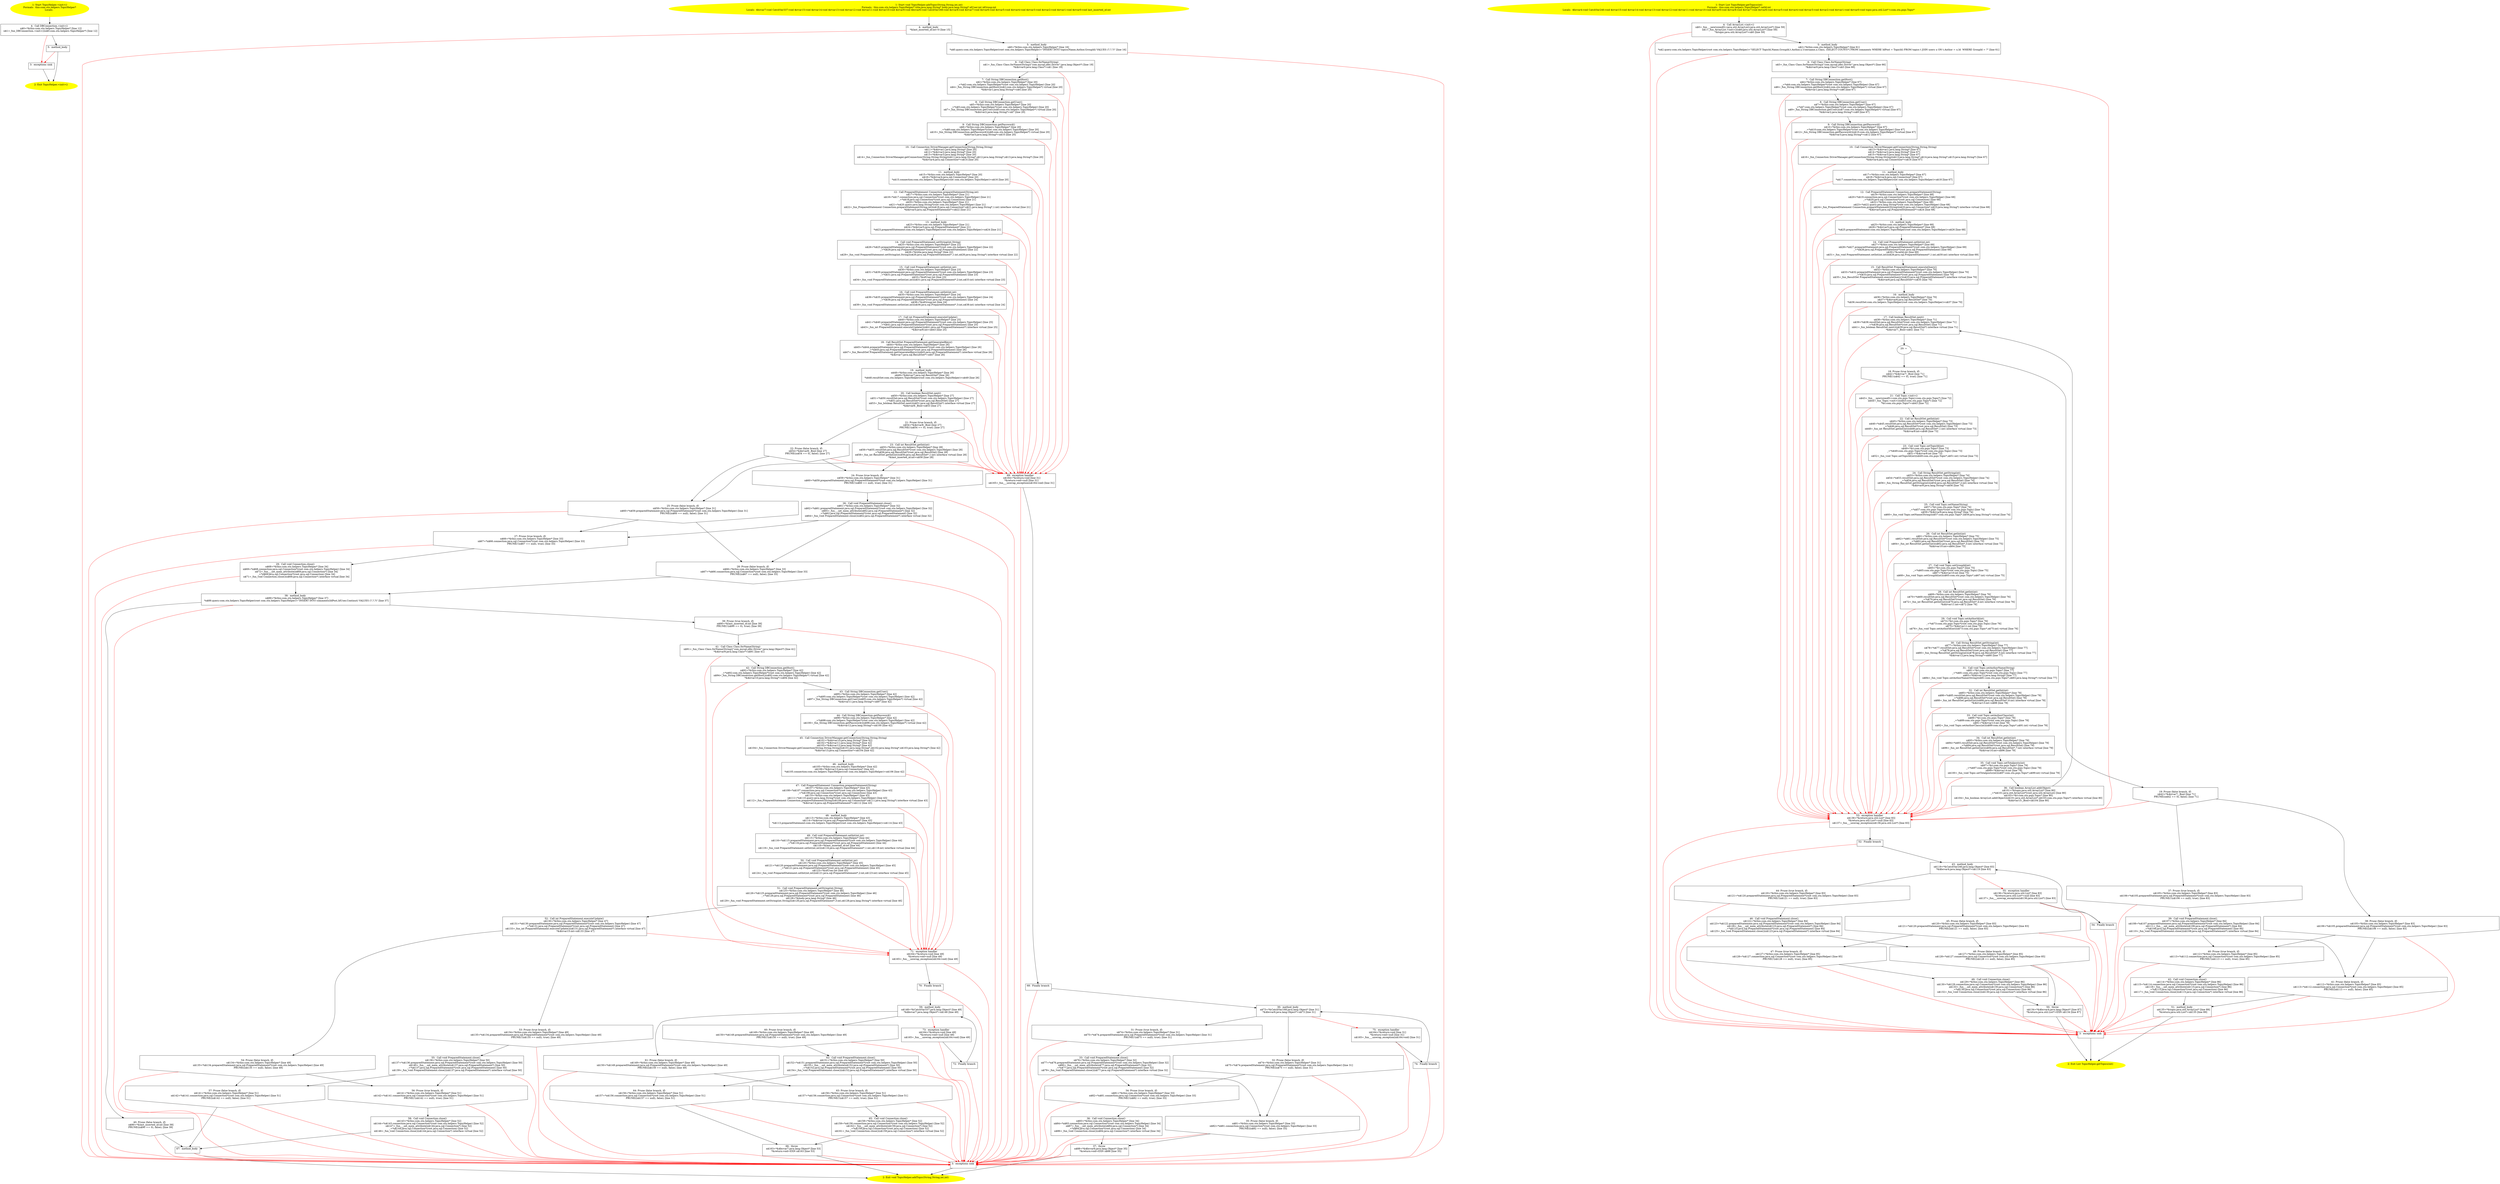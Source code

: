 /* @generated */
digraph cfg {
"com.stn.helpers.TopicHelper.<init>().873ad70ef3800172cf8fcdb2ec80d5db_1" [label="1: Start TopicHelper.<init>()\nFormals:  this:com.stn.helpers.TopicHelper*\nLocals:  \n  " color=yellow style=filled]
	

	 "com.stn.helpers.TopicHelper.<init>().873ad70ef3800172cf8fcdb2ec80d5db_1" -> "com.stn.helpers.TopicHelper.<init>().873ad70ef3800172cf8fcdb2ec80d5db_4" ;
"com.stn.helpers.TopicHelper.<init>().873ad70ef3800172cf8fcdb2ec80d5db_2" [label="2: Exit TopicHelper.<init>() \n  " color=yellow style=filled]
	

"com.stn.helpers.TopicHelper.<init>().873ad70ef3800172cf8fcdb2ec80d5db_3" [label="3:  exceptions sink \n  " shape="box"]
	

	 "com.stn.helpers.TopicHelper.<init>().873ad70ef3800172cf8fcdb2ec80d5db_3" -> "com.stn.helpers.TopicHelper.<init>().873ad70ef3800172cf8fcdb2ec80d5db_2" ;
"com.stn.helpers.TopicHelper.<init>().873ad70ef3800172cf8fcdb2ec80d5db_4" [label="4:  Call DBConnection.<init>() \n   n$0=*&this:com.stn.helpers.TopicHelper* [line 12]\n  n$1=_fun_DBConnection.<init>()(n$0:com.stn.helpers.TopicHelper*) [line 12]\n " shape="box"]
	

	 "com.stn.helpers.TopicHelper.<init>().873ad70ef3800172cf8fcdb2ec80d5db_4" -> "com.stn.helpers.TopicHelper.<init>().873ad70ef3800172cf8fcdb2ec80d5db_5" ;
	 "com.stn.helpers.TopicHelper.<init>().873ad70ef3800172cf8fcdb2ec80d5db_4" -> "com.stn.helpers.TopicHelper.<init>().873ad70ef3800172cf8fcdb2ec80d5db_3" [color="red" ];
"com.stn.helpers.TopicHelper.<init>().873ad70ef3800172cf8fcdb2ec80d5db_5" [label="5:  method_body \n  " shape="box"]
	

	 "com.stn.helpers.TopicHelper.<init>().873ad70ef3800172cf8fcdb2ec80d5db_5" -> "com.stn.helpers.TopicHelper.<init>().873ad70ef3800172cf8fcdb2ec80d5db_2" ;
	 "com.stn.helpers.TopicHelper.<init>().873ad70ef3800172cf8fcdb2ec80d5db_5" -> "com.stn.helpers.TopicHelper.<init>().873ad70ef3800172cf8fcdb2ec80d5db_3" [color="red" ];
"com.stn.helpers.TopicHelper.addTopic(java.lang.String,java.lang.String,int,int):void.5610c6c8fe2bd57d3669e078bfe1a356_1" [label="1: Start void TopicHelper.addTopic(String,String,int,int)\nFormals:  this:com.stn.helpers.TopicHelper* title:java.lang.String* body:java.lang.String* idUser:int idGroup:int\nLocals:  $bcvar7:void CatchVar337:void $irvar15:void $irvar14:void $irvar13:void $irvar12:void $irvar11:void $irvar10:void $irvar9:void $bcvar6:void CatchVar168:void $irvar8:void $irvar7:void $irvar6:void $irvar5:void $irvar4:void $irvar3:void $irvar2:void $irvar1:void $irvar0:void last_inserted_id:int \n  " color=yellow style=filled]
	

	 "com.stn.helpers.TopicHelper.addTopic(java.lang.String,java.lang.String,int,int):void.5610c6c8fe2bd57d3669e078bfe1a356_1" -> "com.stn.helpers.TopicHelper.addTopic(java.lang.String,java.lang.String,int,int):void.5610c6c8fe2bd57d3669e078bfe1a356_4" ;
"com.stn.helpers.TopicHelper.addTopic(java.lang.String,java.lang.String,int,int):void.5610c6c8fe2bd57d3669e078bfe1a356_2" [label="2: Exit void TopicHelper.addTopic(String,String,int,int) \n  " color=yellow style=filled]
	

"com.stn.helpers.TopicHelper.addTopic(java.lang.String,java.lang.String,int,int):void.5610c6c8fe2bd57d3669e078bfe1a356_3" [label="3:  exceptions sink \n  " shape="box"]
	

	 "com.stn.helpers.TopicHelper.addTopic(java.lang.String,java.lang.String,int,int):void.5610c6c8fe2bd57d3669e078bfe1a356_3" -> "com.stn.helpers.TopicHelper.addTopic(java.lang.String,java.lang.String,int,int):void.5610c6c8fe2bd57d3669e078bfe1a356_2" ;
"com.stn.helpers.TopicHelper.addTopic(java.lang.String,java.lang.String,int,int):void.5610c6c8fe2bd57d3669e078bfe1a356_4" [label="4:  method_body \n   *&last_inserted_id:int=0 [line 15]\n " shape="box"]
	

	 "com.stn.helpers.TopicHelper.addTopic(java.lang.String,java.lang.String,int,int):void.5610c6c8fe2bd57d3669e078bfe1a356_4" -> "com.stn.helpers.TopicHelper.addTopic(java.lang.String,java.lang.String,int,int):void.5610c6c8fe2bd57d3669e078bfe1a356_5" ;
	 "com.stn.helpers.TopicHelper.addTopic(java.lang.String,java.lang.String,int,int):void.5610c6c8fe2bd57d3669e078bfe1a356_4" -> "com.stn.helpers.TopicHelper.addTopic(java.lang.String,java.lang.String,int,int):void.5610c6c8fe2bd57d3669e078bfe1a356_3" [color="red" ];
"com.stn.helpers.TopicHelper.addTopic(java.lang.String,java.lang.String,int,int):void.5610c6c8fe2bd57d3669e078bfe1a356_5" [label="5:  method_body \n   n$0=*&this:com.stn.helpers.TopicHelper* [line 16]\n  *n$0.query:com.stn.helpers.TopicHelper(root com.stn.helpers.TopicHelper)=\"INSERT INTO topics(Name,Author,GroupId) VALUES (?,?,?)\" [line 16]\n " shape="box"]
	

	 "com.stn.helpers.TopicHelper.addTopic(java.lang.String,java.lang.String,int,int):void.5610c6c8fe2bd57d3669e078bfe1a356_5" -> "com.stn.helpers.TopicHelper.addTopic(java.lang.String,java.lang.String,int,int):void.5610c6c8fe2bd57d3669e078bfe1a356_6" ;
	 "com.stn.helpers.TopicHelper.addTopic(java.lang.String,java.lang.String,int,int):void.5610c6c8fe2bd57d3669e078bfe1a356_5" -> "com.stn.helpers.TopicHelper.addTopic(java.lang.String,java.lang.String,int,int):void.5610c6c8fe2bd57d3669e078bfe1a356_3" [color="red" ];
"com.stn.helpers.TopicHelper.addTopic(java.lang.String,java.lang.String,int,int):void.5610c6c8fe2bd57d3669e078bfe1a356_6" [label="6:  Call Class Class.forName(String) \n   n$1=_fun_Class Class.forName(String)(\"com.mysql.jdbc.Driver\":java.lang.Object*) [line 19]\n  *&$irvar0:java.lang.Class*=n$1 [line 19]\n " shape="box"]
	

	 "com.stn.helpers.TopicHelper.addTopic(java.lang.String,java.lang.String,int,int):void.5610c6c8fe2bd57d3669e078bfe1a356_6" -> "com.stn.helpers.TopicHelper.addTopic(java.lang.String,java.lang.String,int,int):void.5610c6c8fe2bd57d3669e078bfe1a356_7" ;
	 "com.stn.helpers.TopicHelper.addTopic(java.lang.String,java.lang.String,int,int):void.5610c6c8fe2bd57d3669e078bfe1a356_6" -> "com.stn.helpers.TopicHelper.addTopic(java.lang.String,java.lang.String,int,int):void.5610c6c8fe2bd57d3669e078bfe1a356_69" [color="red" ];
"com.stn.helpers.TopicHelper.addTopic(java.lang.String,java.lang.String,int,int):void.5610c6c8fe2bd57d3669e078bfe1a356_7" [label="7:  Call String DBConnection.getHost() \n   n$2=*&this:com.stn.helpers.TopicHelper* [line 20]\n  _=*n$2:com.stn.helpers.TopicHelper*(root com.stn.helpers.TopicHelper) [line 20]\n  n$4=_fun_String DBConnection.getHost()(n$2:com.stn.helpers.TopicHelper*) virtual [line 20]\n  *&$irvar1:java.lang.String*=n$4 [line 20]\n " shape="box"]
	

	 "com.stn.helpers.TopicHelper.addTopic(java.lang.String,java.lang.String,int,int):void.5610c6c8fe2bd57d3669e078bfe1a356_7" -> "com.stn.helpers.TopicHelper.addTopic(java.lang.String,java.lang.String,int,int):void.5610c6c8fe2bd57d3669e078bfe1a356_8" ;
	 "com.stn.helpers.TopicHelper.addTopic(java.lang.String,java.lang.String,int,int):void.5610c6c8fe2bd57d3669e078bfe1a356_7" -> "com.stn.helpers.TopicHelper.addTopic(java.lang.String,java.lang.String,int,int):void.5610c6c8fe2bd57d3669e078bfe1a356_69" [color="red" ];
"com.stn.helpers.TopicHelper.addTopic(java.lang.String,java.lang.String,int,int):void.5610c6c8fe2bd57d3669e078bfe1a356_8" [label="8:  Call String DBConnection.getUser() \n   n$5=*&this:com.stn.helpers.TopicHelper* [line 20]\n  _=*n$5:com.stn.helpers.TopicHelper*(root com.stn.helpers.TopicHelper) [line 20]\n  n$7=_fun_String DBConnection.getUser()(n$5:com.stn.helpers.TopicHelper*) virtual [line 20]\n  *&$irvar2:java.lang.String*=n$7 [line 20]\n " shape="box"]
	

	 "com.stn.helpers.TopicHelper.addTopic(java.lang.String,java.lang.String,int,int):void.5610c6c8fe2bd57d3669e078bfe1a356_8" -> "com.stn.helpers.TopicHelper.addTopic(java.lang.String,java.lang.String,int,int):void.5610c6c8fe2bd57d3669e078bfe1a356_9" ;
	 "com.stn.helpers.TopicHelper.addTopic(java.lang.String,java.lang.String,int,int):void.5610c6c8fe2bd57d3669e078bfe1a356_8" -> "com.stn.helpers.TopicHelper.addTopic(java.lang.String,java.lang.String,int,int):void.5610c6c8fe2bd57d3669e078bfe1a356_69" [color="red" ];
"com.stn.helpers.TopicHelper.addTopic(java.lang.String,java.lang.String,int,int):void.5610c6c8fe2bd57d3669e078bfe1a356_9" [label="9:  Call String DBConnection.getPassword() \n   n$8=*&this:com.stn.helpers.TopicHelper* [line 20]\n  _=*n$8:com.stn.helpers.TopicHelper*(root com.stn.helpers.TopicHelper) [line 20]\n  n$10=_fun_String DBConnection.getPassword()(n$8:com.stn.helpers.TopicHelper*) virtual [line 20]\n  *&$irvar3:java.lang.String*=n$10 [line 20]\n " shape="box"]
	

	 "com.stn.helpers.TopicHelper.addTopic(java.lang.String,java.lang.String,int,int):void.5610c6c8fe2bd57d3669e078bfe1a356_9" -> "com.stn.helpers.TopicHelper.addTopic(java.lang.String,java.lang.String,int,int):void.5610c6c8fe2bd57d3669e078bfe1a356_10" ;
	 "com.stn.helpers.TopicHelper.addTopic(java.lang.String,java.lang.String,int,int):void.5610c6c8fe2bd57d3669e078bfe1a356_9" -> "com.stn.helpers.TopicHelper.addTopic(java.lang.String,java.lang.String,int,int):void.5610c6c8fe2bd57d3669e078bfe1a356_69" [color="red" ];
"com.stn.helpers.TopicHelper.addTopic(java.lang.String,java.lang.String,int,int):void.5610c6c8fe2bd57d3669e078bfe1a356_10" [label="10:  Call Connection DriverManager.getConnection(String,String,String) \n   n$11=*&$irvar1:java.lang.String* [line 20]\n  n$12=*&$irvar2:java.lang.String* [line 20]\n  n$13=*&$irvar3:java.lang.String* [line 20]\n  n$14=_fun_Connection DriverManager.getConnection(String,String,String)(n$11:java.lang.String*,n$12:java.lang.String*,n$13:java.lang.String*) [line 20]\n  *&$irvar4:java.sql.Connection*=n$14 [line 20]\n " shape="box"]
	

	 "com.stn.helpers.TopicHelper.addTopic(java.lang.String,java.lang.String,int,int):void.5610c6c8fe2bd57d3669e078bfe1a356_10" -> "com.stn.helpers.TopicHelper.addTopic(java.lang.String,java.lang.String,int,int):void.5610c6c8fe2bd57d3669e078bfe1a356_11" ;
	 "com.stn.helpers.TopicHelper.addTopic(java.lang.String,java.lang.String,int,int):void.5610c6c8fe2bd57d3669e078bfe1a356_10" -> "com.stn.helpers.TopicHelper.addTopic(java.lang.String,java.lang.String,int,int):void.5610c6c8fe2bd57d3669e078bfe1a356_69" [color="red" ];
"com.stn.helpers.TopicHelper.addTopic(java.lang.String,java.lang.String,int,int):void.5610c6c8fe2bd57d3669e078bfe1a356_11" [label="11:  method_body \n   n$15=*&this:com.stn.helpers.TopicHelper* [line 20]\n  n$16=*&$irvar4:java.sql.Connection* [line 20]\n  *n$15.connection:com.stn.helpers.TopicHelper(root com.stn.helpers.TopicHelper)=n$16 [line 20]\n " shape="box"]
	

	 "com.stn.helpers.TopicHelper.addTopic(java.lang.String,java.lang.String,int,int):void.5610c6c8fe2bd57d3669e078bfe1a356_11" -> "com.stn.helpers.TopicHelper.addTopic(java.lang.String,java.lang.String,int,int):void.5610c6c8fe2bd57d3669e078bfe1a356_12" ;
	 "com.stn.helpers.TopicHelper.addTopic(java.lang.String,java.lang.String,int,int):void.5610c6c8fe2bd57d3669e078bfe1a356_11" -> "com.stn.helpers.TopicHelper.addTopic(java.lang.String,java.lang.String,int,int):void.5610c6c8fe2bd57d3669e078bfe1a356_69" [color="red" ];
"com.stn.helpers.TopicHelper.addTopic(java.lang.String,java.lang.String,int,int):void.5610c6c8fe2bd57d3669e078bfe1a356_12" [label="12:  Call PreparedStatement Connection.prepareStatement(String,int) \n   n$17=*&this:com.stn.helpers.TopicHelper* [line 21]\n  n$18=*n$17.connection:java.sql.Connection*(root com.stn.helpers.TopicHelper) [line 21]\n  _=*n$18:java.sql.Connection*(root java.sql.Connection) [line 21]\n  n$20=*&this:com.stn.helpers.TopicHelper* [line 21]\n  n$21=*n$20.query:java.lang.String*(root com.stn.helpers.TopicHelper) [line 21]\n  n$22=_fun_PreparedStatement Connection.prepareStatement(String,int)(n$18:java.sql.Connection*,n$21:java.lang.String*,1:int) interface virtual [line 21]\n  *&$irvar5:java.sql.PreparedStatement*=n$22 [line 21]\n " shape="box"]
	

	 "com.stn.helpers.TopicHelper.addTopic(java.lang.String,java.lang.String,int,int):void.5610c6c8fe2bd57d3669e078bfe1a356_12" -> "com.stn.helpers.TopicHelper.addTopic(java.lang.String,java.lang.String,int,int):void.5610c6c8fe2bd57d3669e078bfe1a356_13" ;
	 "com.stn.helpers.TopicHelper.addTopic(java.lang.String,java.lang.String,int,int):void.5610c6c8fe2bd57d3669e078bfe1a356_12" -> "com.stn.helpers.TopicHelper.addTopic(java.lang.String,java.lang.String,int,int):void.5610c6c8fe2bd57d3669e078bfe1a356_69" [color="red" ];
"com.stn.helpers.TopicHelper.addTopic(java.lang.String,java.lang.String,int,int):void.5610c6c8fe2bd57d3669e078bfe1a356_13" [label="13:  method_body \n   n$23=*&this:com.stn.helpers.TopicHelper* [line 21]\n  n$24=*&$irvar5:java.sql.PreparedStatement* [line 21]\n  *n$23.preparedStatement:com.stn.helpers.TopicHelper(root com.stn.helpers.TopicHelper)=n$24 [line 21]\n " shape="box"]
	

	 "com.stn.helpers.TopicHelper.addTopic(java.lang.String,java.lang.String,int,int):void.5610c6c8fe2bd57d3669e078bfe1a356_13" -> "com.stn.helpers.TopicHelper.addTopic(java.lang.String,java.lang.String,int,int):void.5610c6c8fe2bd57d3669e078bfe1a356_14" ;
	 "com.stn.helpers.TopicHelper.addTopic(java.lang.String,java.lang.String,int,int):void.5610c6c8fe2bd57d3669e078bfe1a356_13" -> "com.stn.helpers.TopicHelper.addTopic(java.lang.String,java.lang.String,int,int):void.5610c6c8fe2bd57d3669e078bfe1a356_69" [color="red" ];
"com.stn.helpers.TopicHelper.addTopic(java.lang.String,java.lang.String,int,int):void.5610c6c8fe2bd57d3669e078bfe1a356_14" [label="14:  Call void PreparedStatement.setString(int,String) \n   n$25=*&this:com.stn.helpers.TopicHelper* [line 22]\n  n$26=*n$25.preparedStatement:java.sql.PreparedStatement*(root com.stn.helpers.TopicHelper) [line 22]\n  _=*n$26:java.sql.PreparedStatement*(root java.sql.PreparedStatement) [line 22]\n  n$28=*&title:java.lang.String* [line 22]\n  n$29=_fun_void PreparedStatement.setString(int,String)(n$26:java.sql.PreparedStatement*,1:int,n$28:java.lang.String*) interface virtual [line 22]\n " shape="box"]
	

	 "com.stn.helpers.TopicHelper.addTopic(java.lang.String,java.lang.String,int,int):void.5610c6c8fe2bd57d3669e078bfe1a356_14" -> "com.stn.helpers.TopicHelper.addTopic(java.lang.String,java.lang.String,int,int):void.5610c6c8fe2bd57d3669e078bfe1a356_15" ;
	 "com.stn.helpers.TopicHelper.addTopic(java.lang.String,java.lang.String,int,int):void.5610c6c8fe2bd57d3669e078bfe1a356_14" -> "com.stn.helpers.TopicHelper.addTopic(java.lang.String,java.lang.String,int,int):void.5610c6c8fe2bd57d3669e078bfe1a356_69" [color="red" ];
"com.stn.helpers.TopicHelper.addTopic(java.lang.String,java.lang.String,int,int):void.5610c6c8fe2bd57d3669e078bfe1a356_15" [label="15:  Call void PreparedStatement.setInt(int,int) \n   n$30=*&this:com.stn.helpers.TopicHelper* [line 23]\n  n$31=*n$30.preparedStatement:java.sql.PreparedStatement*(root com.stn.helpers.TopicHelper) [line 23]\n  _=*n$31:java.sql.PreparedStatement*(root java.sql.PreparedStatement) [line 23]\n  n$33=*&idUser:int [line 23]\n  n$34=_fun_void PreparedStatement.setInt(int,int)(n$31:java.sql.PreparedStatement*,2:int,n$33:int) interface virtual [line 23]\n " shape="box"]
	

	 "com.stn.helpers.TopicHelper.addTopic(java.lang.String,java.lang.String,int,int):void.5610c6c8fe2bd57d3669e078bfe1a356_15" -> "com.stn.helpers.TopicHelper.addTopic(java.lang.String,java.lang.String,int,int):void.5610c6c8fe2bd57d3669e078bfe1a356_16" ;
	 "com.stn.helpers.TopicHelper.addTopic(java.lang.String,java.lang.String,int,int):void.5610c6c8fe2bd57d3669e078bfe1a356_15" -> "com.stn.helpers.TopicHelper.addTopic(java.lang.String,java.lang.String,int,int):void.5610c6c8fe2bd57d3669e078bfe1a356_69" [color="red" ];
"com.stn.helpers.TopicHelper.addTopic(java.lang.String,java.lang.String,int,int):void.5610c6c8fe2bd57d3669e078bfe1a356_16" [label="16:  Call void PreparedStatement.setInt(int,int) \n   n$35=*&this:com.stn.helpers.TopicHelper* [line 24]\n  n$36=*n$35.preparedStatement:java.sql.PreparedStatement*(root com.stn.helpers.TopicHelper) [line 24]\n  _=*n$36:java.sql.PreparedStatement*(root java.sql.PreparedStatement) [line 24]\n  n$38=*&idGroup:int [line 24]\n  n$39=_fun_void PreparedStatement.setInt(int,int)(n$36:java.sql.PreparedStatement*,3:int,n$38:int) interface virtual [line 24]\n " shape="box"]
	

	 "com.stn.helpers.TopicHelper.addTopic(java.lang.String,java.lang.String,int,int):void.5610c6c8fe2bd57d3669e078bfe1a356_16" -> "com.stn.helpers.TopicHelper.addTopic(java.lang.String,java.lang.String,int,int):void.5610c6c8fe2bd57d3669e078bfe1a356_17" ;
	 "com.stn.helpers.TopicHelper.addTopic(java.lang.String,java.lang.String,int,int):void.5610c6c8fe2bd57d3669e078bfe1a356_16" -> "com.stn.helpers.TopicHelper.addTopic(java.lang.String,java.lang.String,int,int):void.5610c6c8fe2bd57d3669e078bfe1a356_69" [color="red" ];
"com.stn.helpers.TopicHelper.addTopic(java.lang.String,java.lang.String,int,int):void.5610c6c8fe2bd57d3669e078bfe1a356_17" [label="17:  Call int PreparedStatement.executeUpdate() \n   n$40=*&this:com.stn.helpers.TopicHelper* [line 25]\n  n$41=*n$40.preparedStatement:java.sql.PreparedStatement*(root com.stn.helpers.TopicHelper) [line 25]\n  _=*n$41:java.sql.PreparedStatement*(root java.sql.PreparedStatement) [line 25]\n  n$43=_fun_int PreparedStatement.executeUpdate()(n$41:java.sql.PreparedStatement*) interface virtual [line 25]\n  *&$irvar6:int=n$43 [line 25]\n " shape="box"]
	

	 "com.stn.helpers.TopicHelper.addTopic(java.lang.String,java.lang.String,int,int):void.5610c6c8fe2bd57d3669e078bfe1a356_17" -> "com.stn.helpers.TopicHelper.addTopic(java.lang.String,java.lang.String,int,int):void.5610c6c8fe2bd57d3669e078bfe1a356_18" ;
	 "com.stn.helpers.TopicHelper.addTopic(java.lang.String,java.lang.String,int,int):void.5610c6c8fe2bd57d3669e078bfe1a356_17" -> "com.stn.helpers.TopicHelper.addTopic(java.lang.String,java.lang.String,int,int):void.5610c6c8fe2bd57d3669e078bfe1a356_69" [color="red" ];
"com.stn.helpers.TopicHelper.addTopic(java.lang.String,java.lang.String,int,int):void.5610c6c8fe2bd57d3669e078bfe1a356_18" [label="18:  Call ResultSet PreparedStatement.getGeneratedKeys() \n   n$44=*&this:com.stn.helpers.TopicHelper* [line 26]\n  n$45=*n$44.preparedStatement:java.sql.PreparedStatement*(root com.stn.helpers.TopicHelper) [line 26]\n  _=*n$45:java.sql.PreparedStatement*(root java.sql.PreparedStatement) [line 26]\n  n$47=_fun_ResultSet PreparedStatement.getGeneratedKeys()(n$45:java.sql.PreparedStatement*) interface virtual [line 26]\n  *&$irvar7:java.sql.ResultSet*=n$47 [line 26]\n " shape="box"]
	

	 "com.stn.helpers.TopicHelper.addTopic(java.lang.String,java.lang.String,int,int):void.5610c6c8fe2bd57d3669e078bfe1a356_18" -> "com.stn.helpers.TopicHelper.addTopic(java.lang.String,java.lang.String,int,int):void.5610c6c8fe2bd57d3669e078bfe1a356_19" ;
	 "com.stn.helpers.TopicHelper.addTopic(java.lang.String,java.lang.String,int,int):void.5610c6c8fe2bd57d3669e078bfe1a356_18" -> "com.stn.helpers.TopicHelper.addTopic(java.lang.String,java.lang.String,int,int):void.5610c6c8fe2bd57d3669e078bfe1a356_69" [color="red" ];
"com.stn.helpers.TopicHelper.addTopic(java.lang.String,java.lang.String,int,int):void.5610c6c8fe2bd57d3669e078bfe1a356_19" [label="19:  method_body \n   n$48=*&this:com.stn.helpers.TopicHelper* [line 26]\n  n$49=*&$irvar7:java.sql.ResultSet* [line 26]\n  *n$48.resultSet:com.stn.helpers.TopicHelper(root com.stn.helpers.TopicHelper)=n$49 [line 26]\n " shape="box"]
	

	 "com.stn.helpers.TopicHelper.addTopic(java.lang.String,java.lang.String,int,int):void.5610c6c8fe2bd57d3669e078bfe1a356_19" -> "com.stn.helpers.TopicHelper.addTopic(java.lang.String,java.lang.String,int,int):void.5610c6c8fe2bd57d3669e078bfe1a356_20" ;
	 "com.stn.helpers.TopicHelper.addTopic(java.lang.String,java.lang.String,int,int):void.5610c6c8fe2bd57d3669e078bfe1a356_19" -> "com.stn.helpers.TopicHelper.addTopic(java.lang.String,java.lang.String,int,int):void.5610c6c8fe2bd57d3669e078bfe1a356_69" [color="red" ];
"com.stn.helpers.TopicHelper.addTopic(java.lang.String,java.lang.String,int,int):void.5610c6c8fe2bd57d3669e078bfe1a356_20" [label="20:  Call boolean ResultSet.next() \n   n$50=*&this:com.stn.helpers.TopicHelper* [line 27]\n  n$51=*n$50.resultSet:java.sql.ResultSet*(root com.stn.helpers.TopicHelper) [line 27]\n  _=*n$51:java.sql.ResultSet*(root java.sql.ResultSet) [line 27]\n  n$53=_fun_boolean ResultSet.next()(n$51:java.sql.ResultSet*) interface virtual [line 27]\n  *&$irvar8:_Bool=n$53 [line 27]\n " shape="box"]
	

	 "com.stn.helpers.TopicHelper.addTopic(java.lang.String,java.lang.String,int,int):void.5610c6c8fe2bd57d3669e078bfe1a356_20" -> "com.stn.helpers.TopicHelper.addTopic(java.lang.String,java.lang.String,int,int):void.5610c6c8fe2bd57d3669e078bfe1a356_21" ;
	 "com.stn.helpers.TopicHelper.addTopic(java.lang.String,java.lang.String,int,int):void.5610c6c8fe2bd57d3669e078bfe1a356_20" -> "com.stn.helpers.TopicHelper.addTopic(java.lang.String,java.lang.String,int,int):void.5610c6c8fe2bd57d3669e078bfe1a356_22" ;
	 "com.stn.helpers.TopicHelper.addTopic(java.lang.String,java.lang.String,int,int):void.5610c6c8fe2bd57d3669e078bfe1a356_20" -> "com.stn.helpers.TopicHelper.addTopic(java.lang.String,java.lang.String,int,int):void.5610c6c8fe2bd57d3669e078bfe1a356_69" [color="red" ];
"com.stn.helpers.TopicHelper.addTopic(java.lang.String,java.lang.String,int,int):void.5610c6c8fe2bd57d3669e078bfe1a356_21" [label="21: Prune (true branch, if) \n   n$54=*&$irvar8:_Bool [line 27]\n  PRUNE(!(n$54 == 0), true); [line 27]\n " shape="invhouse"]
	

	 "com.stn.helpers.TopicHelper.addTopic(java.lang.String,java.lang.String,int,int):void.5610c6c8fe2bd57d3669e078bfe1a356_21" -> "com.stn.helpers.TopicHelper.addTopic(java.lang.String,java.lang.String,int,int):void.5610c6c8fe2bd57d3669e078bfe1a356_23" ;
	 "com.stn.helpers.TopicHelper.addTopic(java.lang.String,java.lang.String,int,int):void.5610c6c8fe2bd57d3669e078bfe1a356_21" -> "com.stn.helpers.TopicHelper.addTopic(java.lang.String,java.lang.String,int,int):void.5610c6c8fe2bd57d3669e078bfe1a356_69" [color="red" ];
"com.stn.helpers.TopicHelper.addTopic(java.lang.String,java.lang.String,int,int):void.5610c6c8fe2bd57d3669e078bfe1a356_22" [label="22: Prune (false branch, if) \n   n$54=*&$irvar8:_Bool [line 27]\n  PRUNE((n$54 == 0), false); [line 27]\n " shape="invhouse"]
	

	 "com.stn.helpers.TopicHelper.addTopic(java.lang.String,java.lang.String,int,int):void.5610c6c8fe2bd57d3669e078bfe1a356_22" -> "com.stn.helpers.TopicHelper.addTopic(java.lang.String,java.lang.String,int,int):void.5610c6c8fe2bd57d3669e078bfe1a356_24" ;
	 "com.stn.helpers.TopicHelper.addTopic(java.lang.String,java.lang.String,int,int):void.5610c6c8fe2bd57d3669e078bfe1a356_22" -> "com.stn.helpers.TopicHelper.addTopic(java.lang.String,java.lang.String,int,int):void.5610c6c8fe2bd57d3669e078bfe1a356_25" ;
	 "com.stn.helpers.TopicHelper.addTopic(java.lang.String,java.lang.String,int,int):void.5610c6c8fe2bd57d3669e078bfe1a356_22" -> "com.stn.helpers.TopicHelper.addTopic(java.lang.String,java.lang.String,int,int):void.5610c6c8fe2bd57d3669e078bfe1a356_69" [color="red" ];
"com.stn.helpers.TopicHelper.addTopic(java.lang.String,java.lang.String,int,int):void.5610c6c8fe2bd57d3669e078bfe1a356_23" [label="23:  Call int ResultSet.getInt(int) \n   n$55=*&this:com.stn.helpers.TopicHelper* [line 28]\n  n$56=*n$55.resultSet:java.sql.ResultSet*(root com.stn.helpers.TopicHelper) [line 28]\n  _=*n$56:java.sql.ResultSet*(root java.sql.ResultSet) [line 28]\n  n$58=_fun_int ResultSet.getInt(int)(n$56:java.sql.ResultSet*,1:int) interface virtual [line 28]\n  *&last_inserted_id:int=n$58 [line 28]\n " shape="box"]
	

	 "com.stn.helpers.TopicHelper.addTopic(java.lang.String,java.lang.String,int,int):void.5610c6c8fe2bd57d3669e078bfe1a356_23" -> "com.stn.helpers.TopicHelper.addTopic(java.lang.String,java.lang.String,int,int):void.5610c6c8fe2bd57d3669e078bfe1a356_24" ;
	 "com.stn.helpers.TopicHelper.addTopic(java.lang.String,java.lang.String,int,int):void.5610c6c8fe2bd57d3669e078bfe1a356_23" -> "com.stn.helpers.TopicHelper.addTopic(java.lang.String,java.lang.String,int,int):void.5610c6c8fe2bd57d3669e078bfe1a356_25" ;
	 "com.stn.helpers.TopicHelper.addTopic(java.lang.String,java.lang.String,int,int):void.5610c6c8fe2bd57d3669e078bfe1a356_23" -> "com.stn.helpers.TopicHelper.addTopic(java.lang.String,java.lang.String,int,int):void.5610c6c8fe2bd57d3669e078bfe1a356_69" [color="red" ];
"com.stn.helpers.TopicHelper.addTopic(java.lang.String,java.lang.String,int,int):void.5610c6c8fe2bd57d3669e078bfe1a356_24" [label="24: Prune (true branch, if) \n   n$59=*&this:com.stn.helpers.TopicHelper* [line 31]\n  n$60=*n$59.preparedStatement:java.sql.PreparedStatement*(root com.stn.helpers.TopicHelper) [line 31]\n  PRUNE(!(n$60 == null), true); [line 31]\n " shape="invhouse"]
	

	 "com.stn.helpers.TopicHelper.addTopic(java.lang.String,java.lang.String,int,int):void.5610c6c8fe2bd57d3669e078bfe1a356_24" -> "com.stn.helpers.TopicHelper.addTopic(java.lang.String,java.lang.String,int,int):void.5610c6c8fe2bd57d3669e078bfe1a356_26" ;
	 "com.stn.helpers.TopicHelper.addTopic(java.lang.String,java.lang.String,int,int):void.5610c6c8fe2bd57d3669e078bfe1a356_24" -> "com.stn.helpers.TopicHelper.addTopic(java.lang.String,java.lang.String,int,int):void.5610c6c8fe2bd57d3669e078bfe1a356_3" [color="red" ];
"com.stn.helpers.TopicHelper.addTopic(java.lang.String,java.lang.String,int,int):void.5610c6c8fe2bd57d3669e078bfe1a356_25" [label="25: Prune (false branch, if) \n   n$59=*&this:com.stn.helpers.TopicHelper* [line 31]\n  n$60=*n$59.preparedStatement:java.sql.PreparedStatement*(root com.stn.helpers.TopicHelper) [line 31]\n  PRUNE((n$60 == null), false); [line 31]\n " shape="invhouse"]
	

	 "com.stn.helpers.TopicHelper.addTopic(java.lang.String,java.lang.String,int,int):void.5610c6c8fe2bd57d3669e078bfe1a356_25" -> "com.stn.helpers.TopicHelper.addTopic(java.lang.String,java.lang.String,int,int):void.5610c6c8fe2bd57d3669e078bfe1a356_27" ;
	 "com.stn.helpers.TopicHelper.addTopic(java.lang.String,java.lang.String,int,int):void.5610c6c8fe2bd57d3669e078bfe1a356_25" -> "com.stn.helpers.TopicHelper.addTopic(java.lang.String,java.lang.String,int,int):void.5610c6c8fe2bd57d3669e078bfe1a356_28" ;
	 "com.stn.helpers.TopicHelper.addTopic(java.lang.String,java.lang.String,int,int):void.5610c6c8fe2bd57d3669e078bfe1a356_25" -> "com.stn.helpers.TopicHelper.addTopic(java.lang.String,java.lang.String,int,int):void.5610c6c8fe2bd57d3669e078bfe1a356_3" [color="red" ];
"com.stn.helpers.TopicHelper.addTopic(java.lang.String,java.lang.String,int,int):void.5610c6c8fe2bd57d3669e078bfe1a356_26" [label="26:  Call void PreparedStatement.close() \n   n$61=*&this:com.stn.helpers.TopicHelper* [line 32]\n  n$62=*n$61.preparedStatement:java.sql.PreparedStatement*(root com.stn.helpers.TopicHelper) [line 32]\n  n$65=_fun___set_mem_attribute(n$62:java.sql.PreparedStatement*) [line 32]\n  _=*n$62:java.sql.PreparedStatement*(root java.sql.PreparedStatement) [line 32]\n  n$64=_fun_void PreparedStatement.close()(n$62:java.sql.PreparedStatement*) interface virtual [line 32]\n " shape="box"]
	

	 "com.stn.helpers.TopicHelper.addTopic(java.lang.String,java.lang.String,int,int):void.5610c6c8fe2bd57d3669e078bfe1a356_26" -> "com.stn.helpers.TopicHelper.addTopic(java.lang.String,java.lang.String,int,int):void.5610c6c8fe2bd57d3669e078bfe1a356_27" ;
	 "com.stn.helpers.TopicHelper.addTopic(java.lang.String,java.lang.String,int,int):void.5610c6c8fe2bd57d3669e078bfe1a356_26" -> "com.stn.helpers.TopicHelper.addTopic(java.lang.String,java.lang.String,int,int):void.5610c6c8fe2bd57d3669e078bfe1a356_28" ;
	 "com.stn.helpers.TopicHelper.addTopic(java.lang.String,java.lang.String,int,int):void.5610c6c8fe2bd57d3669e078bfe1a356_26" -> "com.stn.helpers.TopicHelper.addTopic(java.lang.String,java.lang.String,int,int):void.5610c6c8fe2bd57d3669e078bfe1a356_3" [color="red" ];
"com.stn.helpers.TopicHelper.addTopic(java.lang.String,java.lang.String,int,int):void.5610c6c8fe2bd57d3669e078bfe1a356_27" [label="27: Prune (true branch, if) \n   n$66=*&this:com.stn.helpers.TopicHelper* [line 33]\n  n$67=*n$66.connection:java.sql.Connection*(root com.stn.helpers.TopicHelper) [line 33]\n  PRUNE(!(n$67 == null), true); [line 33]\n " shape="invhouse"]
	

	 "com.stn.helpers.TopicHelper.addTopic(java.lang.String,java.lang.String,int,int):void.5610c6c8fe2bd57d3669e078bfe1a356_27" -> "com.stn.helpers.TopicHelper.addTopic(java.lang.String,java.lang.String,int,int):void.5610c6c8fe2bd57d3669e078bfe1a356_29" ;
	 "com.stn.helpers.TopicHelper.addTopic(java.lang.String,java.lang.String,int,int):void.5610c6c8fe2bd57d3669e078bfe1a356_27" -> "com.stn.helpers.TopicHelper.addTopic(java.lang.String,java.lang.String,int,int):void.5610c6c8fe2bd57d3669e078bfe1a356_3" [color="red" ];
"com.stn.helpers.TopicHelper.addTopic(java.lang.String,java.lang.String,int,int):void.5610c6c8fe2bd57d3669e078bfe1a356_28" [label="28: Prune (false branch, if) \n   n$66=*&this:com.stn.helpers.TopicHelper* [line 33]\n  n$67=*n$66.connection:java.sql.Connection*(root com.stn.helpers.TopicHelper) [line 33]\n  PRUNE((n$67 == null), false); [line 33]\n " shape="invhouse"]
	

	 "com.stn.helpers.TopicHelper.addTopic(java.lang.String,java.lang.String,int,int):void.5610c6c8fe2bd57d3669e078bfe1a356_28" -> "com.stn.helpers.TopicHelper.addTopic(java.lang.String,java.lang.String,int,int):void.5610c6c8fe2bd57d3669e078bfe1a356_38" ;
	 "com.stn.helpers.TopicHelper.addTopic(java.lang.String,java.lang.String,int,int):void.5610c6c8fe2bd57d3669e078bfe1a356_28" -> "com.stn.helpers.TopicHelper.addTopic(java.lang.String,java.lang.String,int,int):void.5610c6c8fe2bd57d3669e078bfe1a356_3" [color="red" ];
"com.stn.helpers.TopicHelper.addTopic(java.lang.String,java.lang.String,int,int):void.5610c6c8fe2bd57d3669e078bfe1a356_29" [label="29:  Call void Connection.close() \n   n$68=*&this:com.stn.helpers.TopicHelper* [line 34]\n  n$69=*n$68.connection:java.sql.Connection*(root com.stn.helpers.TopicHelper) [line 34]\n  n$72=_fun___set_mem_attribute(n$69:java.sql.Connection*) [line 34]\n  _=*n$69:java.sql.Connection*(root java.sql.Connection) [line 34]\n  n$71=_fun_void Connection.close()(n$69:java.sql.Connection*) interface virtual [line 34]\n " shape="box"]
	

	 "com.stn.helpers.TopicHelper.addTopic(java.lang.String,java.lang.String,int,int):void.5610c6c8fe2bd57d3669e078bfe1a356_29" -> "com.stn.helpers.TopicHelper.addTopic(java.lang.String,java.lang.String,int,int):void.5610c6c8fe2bd57d3669e078bfe1a356_38" ;
	 "com.stn.helpers.TopicHelper.addTopic(java.lang.String,java.lang.String,int,int):void.5610c6c8fe2bd57d3669e078bfe1a356_29" -> "com.stn.helpers.TopicHelper.addTopic(java.lang.String,java.lang.String,int,int):void.5610c6c8fe2bd57d3669e078bfe1a356_3" [color="red" ];
"com.stn.helpers.TopicHelper.addTopic(java.lang.String,java.lang.String,int,int):void.5610c6c8fe2bd57d3669e078bfe1a356_30" [label="30:  method_body \n   n$73=*&CatchVar168:java.lang.Object* [line 31]\n  *&$bcvar6:java.lang.Object*=n$73 [line 31]\n " shape="box"]
	

	 "com.stn.helpers.TopicHelper.addTopic(java.lang.String,java.lang.String,int,int):void.5610c6c8fe2bd57d3669e078bfe1a356_30" -> "com.stn.helpers.TopicHelper.addTopic(java.lang.String,java.lang.String,int,int):void.5610c6c8fe2bd57d3669e078bfe1a356_31" ;
	 "com.stn.helpers.TopicHelper.addTopic(java.lang.String,java.lang.String,int,int):void.5610c6c8fe2bd57d3669e078bfe1a356_30" -> "com.stn.helpers.TopicHelper.addTopic(java.lang.String,java.lang.String,int,int):void.5610c6c8fe2bd57d3669e078bfe1a356_32" ;
	 "com.stn.helpers.TopicHelper.addTopic(java.lang.String,java.lang.String,int,int):void.5610c6c8fe2bd57d3669e078bfe1a356_30" -> "com.stn.helpers.TopicHelper.addTopic(java.lang.String,java.lang.String,int,int):void.5610c6c8fe2bd57d3669e078bfe1a356_75" [color="red" ];
"com.stn.helpers.TopicHelper.addTopic(java.lang.String,java.lang.String,int,int):void.5610c6c8fe2bd57d3669e078bfe1a356_31" [label="31: Prune (true branch, if) \n   n$74=*&this:com.stn.helpers.TopicHelper* [line 31]\n  n$75=*n$74.preparedStatement:java.sql.PreparedStatement*(root com.stn.helpers.TopicHelper) [line 31]\n  PRUNE(!(n$75 == null), true); [line 31]\n " shape="invhouse"]
	

	 "com.stn.helpers.TopicHelper.addTopic(java.lang.String,java.lang.String,int,int):void.5610c6c8fe2bd57d3669e078bfe1a356_31" -> "com.stn.helpers.TopicHelper.addTopic(java.lang.String,java.lang.String,int,int):void.5610c6c8fe2bd57d3669e078bfe1a356_33" ;
	 "com.stn.helpers.TopicHelper.addTopic(java.lang.String,java.lang.String,int,int):void.5610c6c8fe2bd57d3669e078bfe1a356_31" -> "com.stn.helpers.TopicHelper.addTopic(java.lang.String,java.lang.String,int,int):void.5610c6c8fe2bd57d3669e078bfe1a356_3" [color="red" ];
"com.stn.helpers.TopicHelper.addTopic(java.lang.String,java.lang.String,int,int):void.5610c6c8fe2bd57d3669e078bfe1a356_32" [label="32: Prune (false branch, if) \n   n$74=*&this:com.stn.helpers.TopicHelper* [line 31]\n  n$75=*n$74.preparedStatement:java.sql.PreparedStatement*(root com.stn.helpers.TopicHelper) [line 31]\n  PRUNE((n$75 == null), false); [line 31]\n " shape="invhouse"]
	

	 "com.stn.helpers.TopicHelper.addTopic(java.lang.String,java.lang.String,int,int):void.5610c6c8fe2bd57d3669e078bfe1a356_32" -> "com.stn.helpers.TopicHelper.addTopic(java.lang.String,java.lang.String,int,int):void.5610c6c8fe2bd57d3669e078bfe1a356_34" ;
	 "com.stn.helpers.TopicHelper.addTopic(java.lang.String,java.lang.String,int,int):void.5610c6c8fe2bd57d3669e078bfe1a356_32" -> "com.stn.helpers.TopicHelper.addTopic(java.lang.String,java.lang.String,int,int):void.5610c6c8fe2bd57d3669e078bfe1a356_35" ;
	 "com.stn.helpers.TopicHelper.addTopic(java.lang.String,java.lang.String,int,int):void.5610c6c8fe2bd57d3669e078bfe1a356_32" -> "com.stn.helpers.TopicHelper.addTopic(java.lang.String,java.lang.String,int,int):void.5610c6c8fe2bd57d3669e078bfe1a356_3" [color="red" ];
"com.stn.helpers.TopicHelper.addTopic(java.lang.String,java.lang.String,int,int):void.5610c6c8fe2bd57d3669e078bfe1a356_33" [label="33:  Call void PreparedStatement.close() \n   n$76=*&this:com.stn.helpers.TopicHelper* [line 32]\n  n$77=*n$76.preparedStatement:java.sql.PreparedStatement*(root com.stn.helpers.TopicHelper) [line 32]\n  n$80=_fun___set_mem_attribute(n$77:java.sql.PreparedStatement*) [line 32]\n  _=*n$77:java.sql.PreparedStatement*(root java.sql.PreparedStatement) [line 32]\n  n$79=_fun_void PreparedStatement.close()(n$77:java.sql.PreparedStatement*) interface virtual [line 32]\n " shape="box"]
	

	 "com.stn.helpers.TopicHelper.addTopic(java.lang.String,java.lang.String,int,int):void.5610c6c8fe2bd57d3669e078bfe1a356_33" -> "com.stn.helpers.TopicHelper.addTopic(java.lang.String,java.lang.String,int,int):void.5610c6c8fe2bd57d3669e078bfe1a356_34" ;
	 "com.stn.helpers.TopicHelper.addTopic(java.lang.String,java.lang.String,int,int):void.5610c6c8fe2bd57d3669e078bfe1a356_33" -> "com.stn.helpers.TopicHelper.addTopic(java.lang.String,java.lang.String,int,int):void.5610c6c8fe2bd57d3669e078bfe1a356_35" ;
	 "com.stn.helpers.TopicHelper.addTopic(java.lang.String,java.lang.String,int,int):void.5610c6c8fe2bd57d3669e078bfe1a356_33" -> "com.stn.helpers.TopicHelper.addTopic(java.lang.String,java.lang.String,int,int):void.5610c6c8fe2bd57d3669e078bfe1a356_3" [color="red" ];
"com.stn.helpers.TopicHelper.addTopic(java.lang.String,java.lang.String,int,int):void.5610c6c8fe2bd57d3669e078bfe1a356_34" [label="34: Prune (true branch, if) \n   n$81=*&this:com.stn.helpers.TopicHelper* [line 33]\n  n$82=*n$81.connection:java.sql.Connection*(root com.stn.helpers.TopicHelper) [line 33]\n  PRUNE(!(n$82 == null), true); [line 33]\n " shape="invhouse"]
	

	 "com.stn.helpers.TopicHelper.addTopic(java.lang.String,java.lang.String,int,int):void.5610c6c8fe2bd57d3669e078bfe1a356_34" -> "com.stn.helpers.TopicHelper.addTopic(java.lang.String,java.lang.String,int,int):void.5610c6c8fe2bd57d3669e078bfe1a356_36" ;
	 "com.stn.helpers.TopicHelper.addTopic(java.lang.String,java.lang.String,int,int):void.5610c6c8fe2bd57d3669e078bfe1a356_34" -> "com.stn.helpers.TopicHelper.addTopic(java.lang.String,java.lang.String,int,int):void.5610c6c8fe2bd57d3669e078bfe1a356_3" [color="red" ];
"com.stn.helpers.TopicHelper.addTopic(java.lang.String,java.lang.String,int,int):void.5610c6c8fe2bd57d3669e078bfe1a356_35" [label="35: Prune (false branch, if) \n   n$81=*&this:com.stn.helpers.TopicHelper* [line 33]\n  n$82=*n$81.connection:java.sql.Connection*(root com.stn.helpers.TopicHelper) [line 33]\n  PRUNE((n$82 == null), false); [line 33]\n " shape="invhouse"]
	

	 "com.stn.helpers.TopicHelper.addTopic(java.lang.String,java.lang.String,int,int):void.5610c6c8fe2bd57d3669e078bfe1a356_35" -> "com.stn.helpers.TopicHelper.addTopic(java.lang.String,java.lang.String,int,int):void.5610c6c8fe2bd57d3669e078bfe1a356_37" ;
	 "com.stn.helpers.TopicHelper.addTopic(java.lang.String,java.lang.String,int,int):void.5610c6c8fe2bd57d3669e078bfe1a356_35" -> "com.stn.helpers.TopicHelper.addTopic(java.lang.String,java.lang.String,int,int):void.5610c6c8fe2bd57d3669e078bfe1a356_3" [color="red" ];
"com.stn.helpers.TopicHelper.addTopic(java.lang.String,java.lang.String,int,int):void.5610c6c8fe2bd57d3669e078bfe1a356_36" [label="36:  Call void Connection.close() \n   n$83=*&this:com.stn.helpers.TopicHelper* [line 34]\n  n$84=*n$83.connection:java.sql.Connection*(root com.stn.helpers.TopicHelper) [line 34]\n  n$87=_fun___set_mem_attribute(n$84:java.sql.Connection*) [line 34]\n  _=*n$84:java.sql.Connection*(root java.sql.Connection) [line 34]\n  n$86=_fun_void Connection.close()(n$84:java.sql.Connection*) interface virtual [line 34]\n " shape="box"]
	

	 "com.stn.helpers.TopicHelper.addTopic(java.lang.String,java.lang.String,int,int):void.5610c6c8fe2bd57d3669e078bfe1a356_36" -> "com.stn.helpers.TopicHelper.addTopic(java.lang.String,java.lang.String,int,int):void.5610c6c8fe2bd57d3669e078bfe1a356_37" ;
	 "com.stn.helpers.TopicHelper.addTopic(java.lang.String,java.lang.String,int,int):void.5610c6c8fe2bd57d3669e078bfe1a356_36" -> "com.stn.helpers.TopicHelper.addTopic(java.lang.String,java.lang.String,int,int):void.5610c6c8fe2bd57d3669e078bfe1a356_3" [color="red" ];
"com.stn.helpers.TopicHelper.addTopic(java.lang.String,java.lang.String,int,int):void.5610c6c8fe2bd57d3669e078bfe1a356_37" [label="37:  throw \n   n$88=*&$bcvar6:java.lang.Object* [line 35]\n  *&return:void=EXN n$88 [line 35]\n " shape="box"]
	

	 "com.stn.helpers.TopicHelper.addTopic(java.lang.String,java.lang.String,int,int):void.5610c6c8fe2bd57d3669e078bfe1a356_37" -> "com.stn.helpers.TopicHelper.addTopic(java.lang.String,java.lang.String,int,int):void.5610c6c8fe2bd57d3669e078bfe1a356_2" ;
	 "com.stn.helpers.TopicHelper.addTopic(java.lang.String,java.lang.String,int,int):void.5610c6c8fe2bd57d3669e078bfe1a356_37" -> "com.stn.helpers.TopicHelper.addTopic(java.lang.String,java.lang.String,int,int):void.5610c6c8fe2bd57d3669e078bfe1a356_3" [color="red" ];
"com.stn.helpers.TopicHelper.addTopic(java.lang.String,java.lang.String,int,int):void.5610c6c8fe2bd57d3669e078bfe1a356_38" [label="38:  method_body \n   n$89=*&this:com.stn.helpers.TopicHelper* [line 37]\n  *n$89.query:com.stn.helpers.TopicHelper(root com.stn.helpers.TopicHelper)=\"INSERT INTO comments(IdPost,IdUser,Continut) VALUES (?,?,?)\" [line 37]\n " shape="box"]
	

	 "com.stn.helpers.TopicHelper.addTopic(java.lang.String,java.lang.String,int,int):void.5610c6c8fe2bd57d3669e078bfe1a356_38" -> "com.stn.helpers.TopicHelper.addTopic(java.lang.String,java.lang.String,int,int):void.5610c6c8fe2bd57d3669e078bfe1a356_39" ;
	 "com.stn.helpers.TopicHelper.addTopic(java.lang.String,java.lang.String,int,int):void.5610c6c8fe2bd57d3669e078bfe1a356_38" -> "com.stn.helpers.TopicHelper.addTopic(java.lang.String,java.lang.String,int,int):void.5610c6c8fe2bd57d3669e078bfe1a356_40" ;
	 "com.stn.helpers.TopicHelper.addTopic(java.lang.String,java.lang.String,int,int):void.5610c6c8fe2bd57d3669e078bfe1a356_38" -> "com.stn.helpers.TopicHelper.addTopic(java.lang.String,java.lang.String,int,int):void.5610c6c8fe2bd57d3669e078bfe1a356_3" [color="red" ];
"com.stn.helpers.TopicHelper.addTopic(java.lang.String,java.lang.String,int,int):void.5610c6c8fe2bd57d3669e078bfe1a356_39" [label="39: Prune (true branch, if) \n   n$90=*&last_inserted_id:int [line 39]\n  PRUNE(!(n$90 == 0), true); [line 39]\n " shape="invhouse"]
	

	 "com.stn.helpers.TopicHelper.addTopic(java.lang.String,java.lang.String,int,int):void.5610c6c8fe2bd57d3669e078bfe1a356_39" -> "com.stn.helpers.TopicHelper.addTopic(java.lang.String,java.lang.String,int,int):void.5610c6c8fe2bd57d3669e078bfe1a356_41" ;
	 "com.stn.helpers.TopicHelper.addTopic(java.lang.String,java.lang.String,int,int):void.5610c6c8fe2bd57d3669e078bfe1a356_39" -> "com.stn.helpers.TopicHelper.addTopic(java.lang.String,java.lang.String,int,int):void.5610c6c8fe2bd57d3669e078bfe1a356_3" [color="red" ];
"com.stn.helpers.TopicHelper.addTopic(java.lang.String,java.lang.String,int,int):void.5610c6c8fe2bd57d3669e078bfe1a356_40" [label="40: Prune (false branch, if) \n   n$90=*&last_inserted_id:int [line 39]\n  PRUNE((n$90 == 0), false); [line 39]\n " shape="invhouse"]
	

	 "com.stn.helpers.TopicHelper.addTopic(java.lang.String,java.lang.String,int,int):void.5610c6c8fe2bd57d3669e078bfe1a356_40" -> "com.stn.helpers.TopicHelper.addTopic(java.lang.String,java.lang.String,int,int):void.5610c6c8fe2bd57d3669e078bfe1a356_67" ;
	 "com.stn.helpers.TopicHelper.addTopic(java.lang.String,java.lang.String,int,int):void.5610c6c8fe2bd57d3669e078bfe1a356_40" -> "com.stn.helpers.TopicHelper.addTopic(java.lang.String,java.lang.String,int,int):void.5610c6c8fe2bd57d3669e078bfe1a356_3" [color="red" ];
"com.stn.helpers.TopicHelper.addTopic(java.lang.String,java.lang.String,int,int):void.5610c6c8fe2bd57d3669e078bfe1a356_41" [label="41:  Call Class Class.forName(String) \n   n$91=_fun_Class Class.forName(String)(\"com.mysql.jdbc.Driver\":java.lang.Object*) [line 41]\n  *&$irvar9:java.lang.Class*=n$91 [line 41]\n " shape="box"]
	

	 "com.stn.helpers.TopicHelper.addTopic(java.lang.String,java.lang.String,int,int):void.5610c6c8fe2bd57d3669e078bfe1a356_41" -> "com.stn.helpers.TopicHelper.addTopic(java.lang.String,java.lang.String,int,int):void.5610c6c8fe2bd57d3669e078bfe1a356_42" ;
	 "com.stn.helpers.TopicHelper.addTopic(java.lang.String,java.lang.String,int,int):void.5610c6c8fe2bd57d3669e078bfe1a356_41" -> "com.stn.helpers.TopicHelper.addTopic(java.lang.String,java.lang.String,int,int):void.5610c6c8fe2bd57d3669e078bfe1a356_71" [color="red" ];
"com.stn.helpers.TopicHelper.addTopic(java.lang.String,java.lang.String,int,int):void.5610c6c8fe2bd57d3669e078bfe1a356_42" [label="42:  Call String DBConnection.getHost() \n   n$92=*&this:com.stn.helpers.TopicHelper* [line 42]\n  _=*n$92:com.stn.helpers.TopicHelper*(root com.stn.helpers.TopicHelper) [line 42]\n  n$94=_fun_String DBConnection.getHost()(n$92:com.stn.helpers.TopicHelper*) virtual [line 42]\n  *&$irvar10:java.lang.String*=n$94 [line 42]\n " shape="box"]
	

	 "com.stn.helpers.TopicHelper.addTopic(java.lang.String,java.lang.String,int,int):void.5610c6c8fe2bd57d3669e078bfe1a356_42" -> "com.stn.helpers.TopicHelper.addTopic(java.lang.String,java.lang.String,int,int):void.5610c6c8fe2bd57d3669e078bfe1a356_43" ;
	 "com.stn.helpers.TopicHelper.addTopic(java.lang.String,java.lang.String,int,int):void.5610c6c8fe2bd57d3669e078bfe1a356_42" -> "com.stn.helpers.TopicHelper.addTopic(java.lang.String,java.lang.String,int,int):void.5610c6c8fe2bd57d3669e078bfe1a356_71" [color="red" ];
"com.stn.helpers.TopicHelper.addTopic(java.lang.String,java.lang.String,int,int):void.5610c6c8fe2bd57d3669e078bfe1a356_43" [label="43:  Call String DBConnection.getUser() \n   n$95=*&this:com.stn.helpers.TopicHelper* [line 42]\n  _=*n$95:com.stn.helpers.TopicHelper*(root com.stn.helpers.TopicHelper) [line 42]\n  n$97=_fun_String DBConnection.getUser()(n$95:com.stn.helpers.TopicHelper*) virtual [line 42]\n  *&$irvar11:java.lang.String*=n$97 [line 42]\n " shape="box"]
	

	 "com.stn.helpers.TopicHelper.addTopic(java.lang.String,java.lang.String,int,int):void.5610c6c8fe2bd57d3669e078bfe1a356_43" -> "com.stn.helpers.TopicHelper.addTopic(java.lang.String,java.lang.String,int,int):void.5610c6c8fe2bd57d3669e078bfe1a356_44" ;
	 "com.stn.helpers.TopicHelper.addTopic(java.lang.String,java.lang.String,int,int):void.5610c6c8fe2bd57d3669e078bfe1a356_43" -> "com.stn.helpers.TopicHelper.addTopic(java.lang.String,java.lang.String,int,int):void.5610c6c8fe2bd57d3669e078bfe1a356_71" [color="red" ];
"com.stn.helpers.TopicHelper.addTopic(java.lang.String,java.lang.String,int,int):void.5610c6c8fe2bd57d3669e078bfe1a356_44" [label="44:  Call String DBConnection.getPassword() \n   n$98=*&this:com.stn.helpers.TopicHelper* [line 42]\n  _=*n$98:com.stn.helpers.TopicHelper*(root com.stn.helpers.TopicHelper) [line 42]\n  n$100=_fun_String DBConnection.getPassword()(n$98:com.stn.helpers.TopicHelper*) virtual [line 42]\n  *&$irvar12:java.lang.String*=n$100 [line 42]\n " shape="box"]
	

	 "com.stn.helpers.TopicHelper.addTopic(java.lang.String,java.lang.String,int,int):void.5610c6c8fe2bd57d3669e078bfe1a356_44" -> "com.stn.helpers.TopicHelper.addTopic(java.lang.String,java.lang.String,int,int):void.5610c6c8fe2bd57d3669e078bfe1a356_45" ;
	 "com.stn.helpers.TopicHelper.addTopic(java.lang.String,java.lang.String,int,int):void.5610c6c8fe2bd57d3669e078bfe1a356_44" -> "com.stn.helpers.TopicHelper.addTopic(java.lang.String,java.lang.String,int,int):void.5610c6c8fe2bd57d3669e078bfe1a356_71" [color="red" ];
"com.stn.helpers.TopicHelper.addTopic(java.lang.String,java.lang.String,int,int):void.5610c6c8fe2bd57d3669e078bfe1a356_45" [label="45:  Call Connection DriverManager.getConnection(String,String,String) \n   n$101=*&$irvar10:java.lang.String* [line 42]\n  n$102=*&$irvar11:java.lang.String* [line 42]\n  n$103=*&$irvar12:java.lang.String* [line 42]\n  n$104=_fun_Connection DriverManager.getConnection(String,String,String)(n$101:java.lang.String*,n$102:java.lang.String*,n$103:java.lang.String*) [line 42]\n  *&$irvar13:java.sql.Connection*=n$104 [line 42]\n " shape="box"]
	

	 "com.stn.helpers.TopicHelper.addTopic(java.lang.String,java.lang.String,int,int):void.5610c6c8fe2bd57d3669e078bfe1a356_45" -> "com.stn.helpers.TopicHelper.addTopic(java.lang.String,java.lang.String,int,int):void.5610c6c8fe2bd57d3669e078bfe1a356_46" ;
	 "com.stn.helpers.TopicHelper.addTopic(java.lang.String,java.lang.String,int,int):void.5610c6c8fe2bd57d3669e078bfe1a356_45" -> "com.stn.helpers.TopicHelper.addTopic(java.lang.String,java.lang.String,int,int):void.5610c6c8fe2bd57d3669e078bfe1a356_71" [color="red" ];
"com.stn.helpers.TopicHelper.addTopic(java.lang.String,java.lang.String,int,int):void.5610c6c8fe2bd57d3669e078bfe1a356_46" [label="46:  method_body \n   n$105=*&this:com.stn.helpers.TopicHelper* [line 42]\n  n$106=*&$irvar13:java.sql.Connection* [line 42]\n  *n$105.connection:com.stn.helpers.TopicHelper(root com.stn.helpers.TopicHelper)=n$106 [line 42]\n " shape="box"]
	

	 "com.stn.helpers.TopicHelper.addTopic(java.lang.String,java.lang.String,int,int):void.5610c6c8fe2bd57d3669e078bfe1a356_46" -> "com.stn.helpers.TopicHelper.addTopic(java.lang.String,java.lang.String,int,int):void.5610c6c8fe2bd57d3669e078bfe1a356_47" ;
	 "com.stn.helpers.TopicHelper.addTopic(java.lang.String,java.lang.String,int,int):void.5610c6c8fe2bd57d3669e078bfe1a356_46" -> "com.stn.helpers.TopicHelper.addTopic(java.lang.String,java.lang.String,int,int):void.5610c6c8fe2bd57d3669e078bfe1a356_71" [color="red" ];
"com.stn.helpers.TopicHelper.addTopic(java.lang.String,java.lang.String,int,int):void.5610c6c8fe2bd57d3669e078bfe1a356_47" [label="47:  Call PreparedStatement Connection.prepareStatement(String) \n   n$107=*&this:com.stn.helpers.TopicHelper* [line 43]\n  n$108=*n$107.connection:java.sql.Connection*(root com.stn.helpers.TopicHelper) [line 43]\n  _=*n$108:java.sql.Connection*(root java.sql.Connection) [line 43]\n  n$110=*&this:com.stn.helpers.TopicHelper* [line 43]\n  n$111=*n$110.query:java.lang.String*(root com.stn.helpers.TopicHelper) [line 43]\n  n$112=_fun_PreparedStatement Connection.prepareStatement(String)(n$108:java.sql.Connection*,n$111:java.lang.String*) interface virtual [line 43]\n  *&$irvar14:java.sql.PreparedStatement*=n$112 [line 43]\n " shape="box"]
	

	 "com.stn.helpers.TopicHelper.addTopic(java.lang.String,java.lang.String,int,int):void.5610c6c8fe2bd57d3669e078bfe1a356_47" -> "com.stn.helpers.TopicHelper.addTopic(java.lang.String,java.lang.String,int,int):void.5610c6c8fe2bd57d3669e078bfe1a356_48" ;
	 "com.stn.helpers.TopicHelper.addTopic(java.lang.String,java.lang.String,int,int):void.5610c6c8fe2bd57d3669e078bfe1a356_47" -> "com.stn.helpers.TopicHelper.addTopic(java.lang.String,java.lang.String,int,int):void.5610c6c8fe2bd57d3669e078bfe1a356_71" [color="red" ];
"com.stn.helpers.TopicHelper.addTopic(java.lang.String,java.lang.String,int,int):void.5610c6c8fe2bd57d3669e078bfe1a356_48" [label="48:  method_body \n   n$113=*&this:com.stn.helpers.TopicHelper* [line 43]\n  n$114=*&$irvar14:java.sql.PreparedStatement* [line 43]\n  *n$113.preparedStatement:com.stn.helpers.TopicHelper(root com.stn.helpers.TopicHelper)=n$114 [line 43]\n " shape="box"]
	

	 "com.stn.helpers.TopicHelper.addTopic(java.lang.String,java.lang.String,int,int):void.5610c6c8fe2bd57d3669e078bfe1a356_48" -> "com.stn.helpers.TopicHelper.addTopic(java.lang.String,java.lang.String,int,int):void.5610c6c8fe2bd57d3669e078bfe1a356_49" ;
	 "com.stn.helpers.TopicHelper.addTopic(java.lang.String,java.lang.String,int,int):void.5610c6c8fe2bd57d3669e078bfe1a356_48" -> "com.stn.helpers.TopicHelper.addTopic(java.lang.String,java.lang.String,int,int):void.5610c6c8fe2bd57d3669e078bfe1a356_71" [color="red" ];
"com.stn.helpers.TopicHelper.addTopic(java.lang.String,java.lang.String,int,int):void.5610c6c8fe2bd57d3669e078bfe1a356_49" [label="49:  Call void PreparedStatement.setInt(int,int) \n   n$115=*&this:com.stn.helpers.TopicHelper* [line 44]\n  n$116=*n$115.preparedStatement:java.sql.PreparedStatement*(root com.stn.helpers.TopicHelper) [line 44]\n  _=*n$116:java.sql.PreparedStatement*(root java.sql.PreparedStatement) [line 44]\n  n$118=*&last_inserted_id:int [line 44]\n  n$119=_fun_void PreparedStatement.setInt(int,int)(n$116:java.sql.PreparedStatement*,1:int,n$118:int) interface virtual [line 44]\n " shape="box"]
	

	 "com.stn.helpers.TopicHelper.addTopic(java.lang.String,java.lang.String,int,int):void.5610c6c8fe2bd57d3669e078bfe1a356_49" -> "com.stn.helpers.TopicHelper.addTopic(java.lang.String,java.lang.String,int,int):void.5610c6c8fe2bd57d3669e078bfe1a356_50" ;
	 "com.stn.helpers.TopicHelper.addTopic(java.lang.String,java.lang.String,int,int):void.5610c6c8fe2bd57d3669e078bfe1a356_49" -> "com.stn.helpers.TopicHelper.addTopic(java.lang.String,java.lang.String,int,int):void.5610c6c8fe2bd57d3669e078bfe1a356_71" [color="red" ];
"com.stn.helpers.TopicHelper.addTopic(java.lang.String,java.lang.String,int,int):void.5610c6c8fe2bd57d3669e078bfe1a356_50" [label="50:  Call void PreparedStatement.setInt(int,int) \n   n$120=*&this:com.stn.helpers.TopicHelper* [line 45]\n  n$121=*n$120.preparedStatement:java.sql.PreparedStatement*(root com.stn.helpers.TopicHelper) [line 45]\n  _=*n$121:java.sql.PreparedStatement*(root java.sql.PreparedStatement) [line 45]\n  n$123=*&idUser:int [line 45]\n  n$124=_fun_void PreparedStatement.setInt(int,int)(n$121:java.sql.PreparedStatement*,2:int,n$123:int) interface virtual [line 45]\n " shape="box"]
	

	 "com.stn.helpers.TopicHelper.addTopic(java.lang.String,java.lang.String,int,int):void.5610c6c8fe2bd57d3669e078bfe1a356_50" -> "com.stn.helpers.TopicHelper.addTopic(java.lang.String,java.lang.String,int,int):void.5610c6c8fe2bd57d3669e078bfe1a356_51" ;
	 "com.stn.helpers.TopicHelper.addTopic(java.lang.String,java.lang.String,int,int):void.5610c6c8fe2bd57d3669e078bfe1a356_50" -> "com.stn.helpers.TopicHelper.addTopic(java.lang.String,java.lang.String,int,int):void.5610c6c8fe2bd57d3669e078bfe1a356_71" [color="red" ];
"com.stn.helpers.TopicHelper.addTopic(java.lang.String,java.lang.String,int,int):void.5610c6c8fe2bd57d3669e078bfe1a356_51" [label="51:  Call void PreparedStatement.setString(int,String) \n   n$125=*&this:com.stn.helpers.TopicHelper* [line 46]\n  n$126=*n$125.preparedStatement:java.sql.PreparedStatement*(root com.stn.helpers.TopicHelper) [line 46]\n  _=*n$126:java.sql.PreparedStatement*(root java.sql.PreparedStatement) [line 46]\n  n$128=*&body:java.lang.String* [line 46]\n  n$129=_fun_void PreparedStatement.setString(int,String)(n$126:java.sql.PreparedStatement*,3:int,n$128:java.lang.String*) interface virtual [line 46]\n " shape="box"]
	

	 "com.stn.helpers.TopicHelper.addTopic(java.lang.String,java.lang.String,int,int):void.5610c6c8fe2bd57d3669e078bfe1a356_51" -> "com.stn.helpers.TopicHelper.addTopic(java.lang.String,java.lang.String,int,int):void.5610c6c8fe2bd57d3669e078bfe1a356_52" ;
	 "com.stn.helpers.TopicHelper.addTopic(java.lang.String,java.lang.String,int,int):void.5610c6c8fe2bd57d3669e078bfe1a356_51" -> "com.stn.helpers.TopicHelper.addTopic(java.lang.String,java.lang.String,int,int):void.5610c6c8fe2bd57d3669e078bfe1a356_71" [color="red" ];
"com.stn.helpers.TopicHelper.addTopic(java.lang.String,java.lang.String,int,int):void.5610c6c8fe2bd57d3669e078bfe1a356_52" [label="52:  Call int PreparedStatement.executeUpdate() \n   n$130=*&this:com.stn.helpers.TopicHelper* [line 47]\n  n$131=*n$130.preparedStatement:java.sql.PreparedStatement*(root com.stn.helpers.TopicHelper) [line 47]\n  _=*n$131:java.sql.PreparedStatement*(root java.sql.PreparedStatement) [line 47]\n  n$133=_fun_int PreparedStatement.executeUpdate()(n$131:java.sql.PreparedStatement*) interface virtual [line 47]\n  *&$irvar15:int=n$133 [line 47]\n " shape="box"]
	

	 "com.stn.helpers.TopicHelper.addTopic(java.lang.String,java.lang.String,int,int):void.5610c6c8fe2bd57d3669e078bfe1a356_52" -> "com.stn.helpers.TopicHelper.addTopic(java.lang.String,java.lang.String,int,int):void.5610c6c8fe2bd57d3669e078bfe1a356_53" ;
	 "com.stn.helpers.TopicHelper.addTopic(java.lang.String,java.lang.String,int,int):void.5610c6c8fe2bd57d3669e078bfe1a356_52" -> "com.stn.helpers.TopicHelper.addTopic(java.lang.String,java.lang.String,int,int):void.5610c6c8fe2bd57d3669e078bfe1a356_54" ;
	 "com.stn.helpers.TopicHelper.addTopic(java.lang.String,java.lang.String,int,int):void.5610c6c8fe2bd57d3669e078bfe1a356_52" -> "com.stn.helpers.TopicHelper.addTopic(java.lang.String,java.lang.String,int,int):void.5610c6c8fe2bd57d3669e078bfe1a356_71" [color="red" ];
"com.stn.helpers.TopicHelper.addTopic(java.lang.String,java.lang.String,int,int):void.5610c6c8fe2bd57d3669e078bfe1a356_53" [label="53: Prune (true branch, if) \n   n$134=*&this:com.stn.helpers.TopicHelper* [line 49]\n  n$135=*n$134.preparedStatement:java.sql.PreparedStatement*(root com.stn.helpers.TopicHelper) [line 49]\n  PRUNE(!(n$135 == null), true); [line 49]\n " shape="invhouse"]
	

	 "com.stn.helpers.TopicHelper.addTopic(java.lang.String,java.lang.String,int,int):void.5610c6c8fe2bd57d3669e078bfe1a356_53" -> "com.stn.helpers.TopicHelper.addTopic(java.lang.String,java.lang.String,int,int):void.5610c6c8fe2bd57d3669e078bfe1a356_55" ;
	 "com.stn.helpers.TopicHelper.addTopic(java.lang.String,java.lang.String,int,int):void.5610c6c8fe2bd57d3669e078bfe1a356_53" -> "com.stn.helpers.TopicHelper.addTopic(java.lang.String,java.lang.String,int,int):void.5610c6c8fe2bd57d3669e078bfe1a356_3" [color="red" ];
"com.stn.helpers.TopicHelper.addTopic(java.lang.String,java.lang.String,int,int):void.5610c6c8fe2bd57d3669e078bfe1a356_54" [label="54: Prune (false branch, if) \n   n$134=*&this:com.stn.helpers.TopicHelper* [line 49]\n  n$135=*n$134.preparedStatement:java.sql.PreparedStatement*(root com.stn.helpers.TopicHelper) [line 49]\n  PRUNE((n$135 == null), false); [line 49]\n " shape="invhouse"]
	

	 "com.stn.helpers.TopicHelper.addTopic(java.lang.String,java.lang.String,int,int):void.5610c6c8fe2bd57d3669e078bfe1a356_54" -> "com.stn.helpers.TopicHelper.addTopic(java.lang.String,java.lang.String,int,int):void.5610c6c8fe2bd57d3669e078bfe1a356_56" ;
	 "com.stn.helpers.TopicHelper.addTopic(java.lang.String,java.lang.String,int,int):void.5610c6c8fe2bd57d3669e078bfe1a356_54" -> "com.stn.helpers.TopicHelper.addTopic(java.lang.String,java.lang.String,int,int):void.5610c6c8fe2bd57d3669e078bfe1a356_57" ;
	 "com.stn.helpers.TopicHelper.addTopic(java.lang.String,java.lang.String,int,int):void.5610c6c8fe2bd57d3669e078bfe1a356_54" -> "com.stn.helpers.TopicHelper.addTopic(java.lang.String,java.lang.String,int,int):void.5610c6c8fe2bd57d3669e078bfe1a356_3" [color="red" ];
"com.stn.helpers.TopicHelper.addTopic(java.lang.String,java.lang.String,int,int):void.5610c6c8fe2bd57d3669e078bfe1a356_55" [label="55:  Call void PreparedStatement.close() \n   n$136=*&this:com.stn.helpers.TopicHelper* [line 50]\n  n$137=*n$136.preparedStatement:java.sql.PreparedStatement*(root com.stn.helpers.TopicHelper) [line 50]\n  n$140=_fun___set_mem_attribute(n$137:java.sql.PreparedStatement*) [line 50]\n  _=*n$137:java.sql.PreparedStatement*(root java.sql.PreparedStatement) [line 50]\n  n$139=_fun_void PreparedStatement.close()(n$137:java.sql.PreparedStatement*) interface virtual [line 50]\n " shape="box"]
	

	 "com.stn.helpers.TopicHelper.addTopic(java.lang.String,java.lang.String,int,int):void.5610c6c8fe2bd57d3669e078bfe1a356_55" -> "com.stn.helpers.TopicHelper.addTopic(java.lang.String,java.lang.String,int,int):void.5610c6c8fe2bd57d3669e078bfe1a356_56" ;
	 "com.stn.helpers.TopicHelper.addTopic(java.lang.String,java.lang.String,int,int):void.5610c6c8fe2bd57d3669e078bfe1a356_55" -> "com.stn.helpers.TopicHelper.addTopic(java.lang.String,java.lang.String,int,int):void.5610c6c8fe2bd57d3669e078bfe1a356_57" ;
	 "com.stn.helpers.TopicHelper.addTopic(java.lang.String,java.lang.String,int,int):void.5610c6c8fe2bd57d3669e078bfe1a356_55" -> "com.stn.helpers.TopicHelper.addTopic(java.lang.String,java.lang.String,int,int):void.5610c6c8fe2bd57d3669e078bfe1a356_3" [color="red" ];
"com.stn.helpers.TopicHelper.addTopic(java.lang.String,java.lang.String,int,int):void.5610c6c8fe2bd57d3669e078bfe1a356_56" [label="56: Prune (true branch, if) \n   n$141=*&this:com.stn.helpers.TopicHelper* [line 51]\n  n$142=*n$141.connection:java.sql.Connection*(root com.stn.helpers.TopicHelper) [line 51]\n  PRUNE(!(n$142 == null), true); [line 51]\n " shape="invhouse"]
	

	 "com.stn.helpers.TopicHelper.addTopic(java.lang.String,java.lang.String,int,int):void.5610c6c8fe2bd57d3669e078bfe1a356_56" -> "com.stn.helpers.TopicHelper.addTopic(java.lang.String,java.lang.String,int,int):void.5610c6c8fe2bd57d3669e078bfe1a356_58" ;
	 "com.stn.helpers.TopicHelper.addTopic(java.lang.String,java.lang.String,int,int):void.5610c6c8fe2bd57d3669e078bfe1a356_56" -> "com.stn.helpers.TopicHelper.addTopic(java.lang.String,java.lang.String,int,int):void.5610c6c8fe2bd57d3669e078bfe1a356_3" [color="red" ];
"com.stn.helpers.TopicHelper.addTopic(java.lang.String,java.lang.String,int,int):void.5610c6c8fe2bd57d3669e078bfe1a356_57" [label="57: Prune (false branch, if) \n   n$141=*&this:com.stn.helpers.TopicHelper* [line 51]\n  n$142=*n$141.connection:java.sql.Connection*(root com.stn.helpers.TopicHelper) [line 51]\n  PRUNE((n$142 == null), false); [line 51]\n " shape="invhouse"]
	

	 "com.stn.helpers.TopicHelper.addTopic(java.lang.String,java.lang.String,int,int):void.5610c6c8fe2bd57d3669e078bfe1a356_57" -> "com.stn.helpers.TopicHelper.addTopic(java.lang.String,java.lang.String,int,int):void.5610c6c8fe2bd57d3669e078bfe1a356_67" ;
	 "com.stn.helpers.TopicHelper.addTopic(java.lang.String,java.lang.String,int,int):void.5610c6c8fe2bd57d3669e078bfe1a356_57" -> "com.stn.helpers.TopicHelper.addTopic(java.lang.String,java.lang.String,int,int):void.5610c6c8fe2bd57d3669e078bfe1a356_3" [color="red" ];
"com.stn.helpers.TopicHelper.addTopic(java.lang.String,java.lang.String,int,int):void.5610c6c8fe2bd57d3669e078bfe1a356_58" [label="58:  Call void Connection.close() \n   n$143=*&this:com.stn.helpers.TopicHelper* [line 52]\n  n$144=*n$143.connection:java.sql.Connection*(root com.stn.helpers.TopicHelper) [line 52]\n  n$147=_fun___set_mem_attribute(n$144:java.sql.Connection*) [line 52]\n  _=*n$144:java.sql.Connection*(root java.sql.Connection) [line 52]\n  n$146=_fun_void Connection.close()(n$144:java.sql.Connection*) interface virtual [line 52]\n " shape="box"]
	

	 "com.stn.helpers.TopicHelper.addTopic(java.lang.String,java.lang.String,int,int):void.5610c6c8fe2bd57d3669e078bfe1a356_58" -> "com.stn.helpers.TopicHelper.addTopic(java.lang.String,java.lang.String,int,int):void.5610c6c8fe2bd57d3669e078bfe1a356_67" ;
	 "com.stn.helpers.TopicHelper.addTopic(java.lang.String,java.lang.String,int,int):void.5610c6c8fe2bd57d3669e078bfe1a356_58" -> "com.stn.helpers.TopicHelper.addTopic(java.lang.String,java.lang.String,int,int):void.5610c6c8fe2bd57d3669e078bfe1a356_3" [color="red" ];
"com.stn.helpers.TopicHelper.addTopic(java.lang.String,java.lang.String,int,int):void.5610c6c8fe2bd57d3669e078bfe1a356_59" [label="59:  method_body \n   n$148=*&CatchVar337:java.lang.Object* [line 49]\n  *&$bcvar7:java.lang.Object*=n$148 [line 49]\n " shape="box"]
	

	 "com.stn.helpers.TopicHelper.addTopic(java.lang.String,java.lang.String,int,int):void.5610c6c8fe2bd57d3669e078bfe1a356_59" -> "com.stn.helpers.TopicHelper.addTopic(java.lang.String,java.lang.String,int,int):void.5610c6c8fe2bd57d3669e078bfe1a356_60" ;
	 "com.stn.helpers.TopicHelper.addTopic(java.lang.String,java.lang.String,int,int):void.5610c6c8fe2bd57d3669e078bfe1a356_59" -> "com.stn.helpers.TopicHelper.addTopic(java.lang.String,java.lang.String,int,int):void.5610c6c8fe2bd57d3669e078bfe1a356_61" ;
	 "com.stn.helpers.TopicHelper.addTopic(java.lang.String,java.lang.String,int,int):void.5610c6c8fe2bd57d3669e078bfe1a356_59" -> "com.stn.helpers.TopicHelper.addTopic(java.lang.String,java.lang.String,int,int):void.5610c6c8fe2bd57d3669e078bfe1a356_73" [color="red" ];
"com.stn.helpers.TopicHelper.addTopic(java.lang.String,java.lang.String,int,int):void.5610c6c8fe2bd57d3669e078bfe1a356_60" [label="60: Prune (true branch, if) \n   n$149=*&this:com.stn.helpers.TopicHelper* [line 49]\n  n$150=*n$149.preparedStatement:java.sql.PreparedStatement*(root com.stn.helpers.TopicHelper) [line 49]\n  PRUNE(!(n$150 == null), true); [line 49]\n " shape="invhouse"]
	

	 "com.stn.helpers.TopicHelper.addTopic(java.lang.String,java.lang.String,int,int):void.5610c6c8fe2bd57d3669e078bfe1a356_60" -> "com.stn.helpers.TopicHelper.addTopic(java.lang.String,java.lang.String,int,int):void.5610c6c8fe2bd57d3669e078bfe1a356_62" ;
	 "com.stn.helpers.TopicHelper.addTopic(java.lang.String,java.lang.String,int,int):void.5610c6c8fe2bd57d3669e078bfe1a356_60" -> "com.stn.helpers.TopicHelper.addTopic(java.lang.String,java.lang.String,int,int):void.5610c6c8fe2bd57d3669e078bfe1a356_3" [color="red" ];
"com.stn.helpers.TopicHelper.addTopic(java.lang.String,java.lang.String,int,int):void.5610c6c8fe2bd57d3669e078bfe1a356_61" [label="61: Prune (false branch, if) \n   n$149=*&this:com.stn.helpers.TopicHelper* [line 49]\n  n$150=*n$149.preparedStatement:java.sql.PreparedStatement*(root com.stn.helpers.TopicHelper) [line 49]\n  PRUNE((n$150 == null), false); [line 49]\n " shape="invhouse"]
	

	 "com.stn.helpers.TopicHelper.addTopic(java.lang.String,java.lang.String,int,int):void.5610c6c8fe2bd57d3669e078bfe1a356_61" -> "com.stn.helpers.TopicHelper.addTopic(java.lang.String,java.lang.String,int,int):void.5610c6c8fe2bd57d3669e078bfe1a356_63" ;
	 "com.stn.helpers.TopicHelper.addTopic(java.lang.String,java.lang.String,int,int):void.5610c6c8fe2bd57d3669e078bfe1a356_61" -> "com.stn.helpers.TopicHelper.addTopic(java.lang.String,java.lang.String,int,int):void.5610c6c8fe2bd57d3669e078bfe1a356_64" ;
	 "com.stn.helpers.TopicHelper.addTopic(java.lang.String,java.lang.String,int,int):void.5610c6c8fe2bd57d3669e078bfe1a356_61" -> "com.stn.helpers.TopicHelper.addTopic(java.lang.String,java.lang.String,int,int):void.5610c6c8fe2bd57d3669e078bfe1a356_3" [color="red" ];
"com.stn.helpers.TopicHelper.addTopic(java.lang.String,java.lang.String,int,int):void.5610c6c8fe2bd57d3669e078bfe1a356_62" [label="62:  Call void PreparedStatement.close() \n   n$151=*&this:com.stn.helpers.TopicHelper* [line 50]\n  n$152=*n$151.preparedStatement:java.sql.PreparedStatement*(root com.stn.helpers.TopicHelper) [line 50]\n  n$155=_fun___set_mem_attribute(n$152:java.sql.PreparedStatement*) [line 50]\n  _=*n$152:java.sql.PreparedStatement*(root java.sql.PreparedStatement) [line 50]\n  n$154=_fun_void PreparedStatement.close()(n$152:java.sql.PreparedStatement*) interface virtual [line 50]\n " shape="box"]
	

	 "com.stn.helpers.TopicHelper.addTopic(java.lang.String,java.lang.String,int,int):void.5610c6c8fe2bd57d3669e078bfe1a356_62" -> "com.stn.helpers.TopicHelper.addTopic(java.lang.String,java.lang.String,int,int):void.5610c6c8fe2bd57d3669e078bfe1a356_63" ;
	 "com.stn.helpers.TopicHelper.addTopic(java.lang.String,java.lang.String,int,int):void.5610c6c8fe2bd57d3669e078bfe1a356_62" -> "com.stn.helpers.TopicHelper.addTopic(java.lang.String,java.lang.String,int,int):void.5610c6c8fe2bd57d3669e078bfe1a356_64" ;
	 "com.stn.helpers.TopicHelper.addTopic(java.lang.String,java.lang.String,int,int):void.5610c6c8fe2bd57d3669e078bfe1a356_62" -> "com.stn.helpers.TopicHelper.addTopic(java.lang.String,java.lang.String,int,int):void.5610c6c8fe2bd57d3669e078bfe1a356_3" [color="red" ];
"com.stn.helpers.TopicHelper.addTopic(java.lang.String,java.lang.String,int,int):void.5610c6c8fe2bd57d3669e078bfe1a356_63" [label="63: Prune (true branch, if) \n   n$156=*&this:com.stn.helpers.TopicHelper* [line 51]\n  n$157=*n$156.connection:java.sql.Connection*(root com.stn.helpers.TopicHelper) [line 51]\n  PRUNE(!(n$157 == null), true); [line 51]\n " shape="invhouse"]
	

	 "com.stn.helpers.TopicHelper.addTopic(java.lang.String,java.lang.String,int,int):void.5610c6c8fe2bd57d3669e078bfe1a356_63" -> "com.stn.helpers.TopicHelper.addTopic(java.lang.String,java.lang.String,int,int):void.5610c6c8fe2bd57d3669e078bfe1a356_65" ;
	 "com.stn.helpers.TopicHelper.addTopic(java.lang.String,java.lang.String,int,int):void.5610c6c8fe2bd57d3669e078bfe1a356_63" -> "com.stn.helpers.TopicHelper.addTopic(java.lang.String,java.lang.String,int,int):void.5610c6c8fe2bd57d3669e078bfe1a356_3" [color="red" ];
"com.stn.helpers.TopicHelper.addTopic(java.lang.String,java.lang.String,int,int):void.5610c6c8fe2bd57d3669e078bfe1a356_64" [label="64: Prune (false branch, if) \n   n$156=*&this:com.stn.helpers.TopicHelper* [line 51]\n  n$157=*n$156.connection:java.sql.Connection*(root com.stn.helpers.TopicHelper) [line 51]\n  PRUNE((n$157 == null), false); [line 51]\n " shape="invhouse"]
	

	 "com.stn.helpers.TopicHelper.addTopic(java.lang.String,java.lang.String,int,int):void.5610c6c8fe2bd57d3669e078bfe1a356_64" -> "com.stn.helpers.TopicHelper.addTopic(java.lang.String,java.lang.String,int,int):void.5610c6c8fe2bd57d3669e078bfe1a356_66" ;
	 "com.stn.helpers.TopicHelper.addTopic(java.lang.String,java.lang.String,int,int):void.5610c6c8fe2bd57d3669e078bfe1a356_64" -> "com.stn.helpers.TopicHelper.addTopic(java.lang.String,java.lang.String,int,int):void.5610c6c8fe2bd57d3669e078bfe1a356_3" [color="red" ];
"com.stn.helpers.TopicHelper.addTopic(java.lang.String,java.lang.String,int,int):void.5610c6c8fe2bd57d3669e078bfe1a356_65" [label="65:  Call void Connection.close() \n   n$158=*&this:com.stn.helpers.TopicHelper* [line 52]\n  n$159=*n$158.connection:java.sql.Connection*(root com.stn.helpers.TopicHelper) [line 52]\n  n$162=_fun___set_mem_attribute(n$159:java.sql.Connection*) [line 52]\n  _=*n$159:java.sql.Connection*(root java.sql.Connection) [line 52]\n  n$161=_fun_void Connection.close()(n$159:java.sql.Connection*) interface virtual [line 52]\n " shape="box"]
	

	 "com.stn.helpers.TopicHelper.addTopic(java.lang.String,java.lang.String,int,int):void.5610c6c8fe2bd57d3669e078bfe1a356_65" -> "com.stn.helpers.TopicHelper.addTopic(java.lang.String,java.lang.String,int,int):void.5610c6c8fe2bd57d3669e078bfe1a356_66" ;
	 "com.stn.helpers.TopicHelper.addTopic(java.lang.String,java.lang.String,int,int):void.5610c6c8fe2bd57d3669e078bfe1a356_65" -> "com.stn.helpers.TopicHelper.addTopic(java.lang.String,java.lang.String,int,int):void.5610c6c8fe2bd57d3669e078bfe1a356_3" [color="red" ];
"com.stn.helpers.TopicHelper.addTopic(java.lang.String,java.lang.String,int,int):void.5610c6c8fe2bd57d3669e078bfe1a356_66" [label="66:  throw \n   n$163=*&$bcvar7:java.lang.Object* [line 53]\n  *&return:void=EXN n$163 [line 53]\n " shape="box"]
	

	 "com.stn.helpers.TopicHelper.addTopic(java.lang.String,java.lang.String,int,int):void.5610c6c8fe2bd57d3669e078bfe1a356_66" -> "com.stn.helpers.TopicHelper.addTopic(java.lang.String,java.lang.String,int,int):void.5610c6c8fe2bd57d3669e078bfe1a356_2" ;
	 "com.stn.helpers.TopicHelper.addTopic(java.lang.String,java.lang.String,int,int):void.5610c6c8fe2bd57d3669e078bfe1a356_66" -> "com.stn.helpers.TopicHelper.addTopic(java.lang.String,java.lang.String,int,int):void.5610c6c8fe2bd57d3669e078bfe1a356_3" [color="red" ];
"com.stn.helpers.TopicHelper.addTopic(java.lang.String,java.lang.String,int,int):void.5610c6c8fe2bd57d3669e078bfe1a356_67" [label="67:  method_body \n  " shape="box"]
	

	 "com.stn.helpers.TopicHelper.addTopic(java.lang.String,java.lang.String,int,int):void.5610c6c8fe2bd57d3669e078bfe1a356_67" -> "com.stn.helpers.TopicHelper.addTopic(java.lang.String,java.lang.String,int,int):void.5610c6c8fe2bd57d3669e078bfe1a356_2" ;
	 "com.stn.helpers.TopicHelper.addTopic(java.lang.String,java.lang.String,int,int):void.5610c6c8fe2bd57d3669e078bfe1a356_67" -> "com.stn.helpers.TopicHelper.addTopic(java.lang.String,java.lang.String,int,int):void.5610c6c8fe2bd57d3669e078bfe1a356_3" [color="red" ];
"com.stn.helpers.TopicHelper.addTopic(java.lang.String,java.lang.String,int,int):void.5610c6c8fe2bd57d3669e078bfe1a356_68" [label="68:  Finally branch \n  " shape="box"]
	

	 "com.stn.helpers.TopicHelper.addTopic(java.lang.String,java.lang.String,int,int):void.5610c6c8fe2bd57d3669e078bfe1a356_68" -> "com.stn.helpers.TopicHelper.addTopic(java.lang.String,java.lang.String,int,int):void.5610c6c8fe2bd57d3669e078bfe1a356_30" ;
	 "com.stn.helpers.TopicHelper.addTopic(java.lang.String,java.lang.String,int,int):void.5610c6c8fe2bd57d3669e078bfe1a356_68" -> "com.stn.helpers.TopicHelper.addTopic(java.lang.String,java.lang.String,int,int):void.5610c6c8fe2bd57d3669e078bfe1a356_3" [color="red" ];
"com.stn.helpers.TopicHelper.addTopic(java.lang.String,java.lang.String,int,int):void.5610c6c8fe2bd57d3669e078bfe1a356_69" [label="69:  exception handler \n   n$164=*&return:void [line 31]\n  *&return:void=null [line 31]\n  n$165=_fun___unwrap_exception(n$164:void) [line 31]\n " shape="box"]
	

	 "com.stn.helpers.TopicHelper.addTopic(java.lang.String,java.lang.String,int,int):void.5610c6c8fe2bd57d3669e078bfe1a356_69" -> "com.stn.helpers.TopicHelper.addTopic(java.lang.String,java.lang.String,int,int):void.5610c6c8fe2bd57d3669e078bfe1a356_68" ;
	 "com.stn.helpers.TopicHelper.addTopic(java.lang.String,java.lang.String,int,int):void.5610c6c8fe2bd57d3669e078bfe1a356_69" -> "com.stn.helpers.TopicHelper.addTopic(java.lang.String,java.lang.String,int,int):void.5610c6c8fe2bd57d3669e078bfe1a356_3" [color="red" ];
"com.stn.helpers.TopicHelper.addTopic(java.lang.String,java.lang.String,int,int):void.5610c6c8fe2bd57d3669e078bfe1a356_70" [label="70:  Finally branch \n  " shape="box"]
	

	 "com.stn.helpers.TopicHelper.addTopic(java.lang.String,java.lang.String,int,int):void.5610c6c8fe2bd57d3669e078bfe1a356_70" -> "com.stn.helpers.TopicHelper.addTopic(java.lang.String,java.lang.String,int,int):void.5610c6c8fe2bd57d3669e078bfe1a356_59" ;
	 "com.stn.helpers.TopicHelper.addTopic(java.lang.String,java.lang.String,int,int):void.5610c6c8fe2bd57d3669e078bfe1a356_70" -> "com.stn.helpers.TopicHelper.addTopic(java.lang.String,java.lang.String,int,int):void.5610c6c8fe2bd57d3669e078bfe1a356_3" [color="red" ];
"com.stn.helpers.TopicHelper.addTopic(java.lang.String,java.lang.String,int,int):void.5610c6c8fe2bd57d3669e078bfe1a356_71" [label="71:  exception handler \n   n$164=*&return:void [line 49]\n  *&return:void=null [line 49]\n  n$165=_fun___unwrap_exception(n$164:void) [line 49]\n " shape="box"]
	

	 "com.stn.helpers.TopicHelper.addTopic(java.lang.String,java.lang.String,int,int):void.5610c6c8fe2bd57d3669e078bfe1a356_71" -> "com.stn.helpers.TopicHelper.addTopic(java.lang.String,java.lang.String,int,int):void.5610c6c8fe2bd57d3669e078bfe1a356_70" ;
	 "com.stn.helpers.TopicHelper.addTopic(java.lang.String,java.lang.String,int,int):void.5610c6c8fe2bd57d3669e078bfe1a356_71" -> "com.stn.helpers.TopicHelper.addTopic(java.lang.String,java.lang.String,int,int):void.5610c6c8fe2bd57d3669e078bfe1a356_3" [color="red" ];
"com.stn.helpers.TopicHelper.addTopic(java.lang.String,java.lang.String,int,int):void.5610c6c8fe2bd57d3669e078bfe1a356_72" [label="72:  Finally branch \n  " shape="box"]
	

	 "com.stn.helpers.TopicHelper.addTopic(java.lang.String,java.lang.String,int,int):void.5610c6c8fe2bd57d3669e078bfe1a356_72" -> "com.stn.helpers.TopicHelper.addTopic(java.lang.String,java.lang.String,int,int):void.5610c6c8fe2bd57d3669e078bfe1a356_59" ;
	 "com.stn.helpers.TopicHelper.addTopic(java.lang.String,java.lang.String,int,int):void.5610c6c8fe2bd57d3669e078bfe1a356_72" -> "com.stn.helpers.TopicHelper.addTopic(java.lang.String,java.lang.String,int,int):void.5610c6c8fe2bd57d3669e078bfe1a356_3" [color="red" ];
"com.stn.helpers.TopicHelper.addTopic(java.lang.String,java.lang.String,int,int):void.5610c6c8fe2bd57d3669e078bfe1a356_73" [label="73:  exception handler \n   n$164=*&return:void [line 49]\n  *&return:void=null [line 49]\n  n$165=_fun___unwrap_exception(n$164:void) [line 49]\n " shape="box"]
	

	 "com.stn.helpers.TopicHelper.addTopic(java.lang.String,java.lang.String,int,int):void.5610c6c8fe2bd57d3669e078bfe1a356_73" -> "com.stn.helpers.TopicHelper.addTopic(java.lang.String,java.lang.String,int,int):void.5610c6c8fe2bd57d3669e078bfe1a356_72" ;
	 "com.stn.helpers.TopicHelper.addTopic(java.lang.String,java.lang.String,int,int):void.5610c6c8fe2bd57d3669e078bfe1a356_73" -> "com.stn.helpers.TopicHelper.addTopic(java.lang.String,java.lang.String,int,int):void.5610c6c8fe2bd57d3669e078bfe1a356_3" [color="red" ];
"com.stn.helpers.TopicHelper.addTopic(java.lang.String,java.lang.String,int,int):void.5610c6c8fe2bd57d3669e078bfe1a356_74" [label="74:  Finally branch \n  " shape="box"]
	

	 "com.stn.helpers.TopicHelper.addTopic(java.lang.String,java.lang.String,int,int):void.5610c6c8fe2bd57d3669e078bfe1a356_74" -> "com.stn.helpers.TopicHelper.addTopic(java.lang.String,java.lang.String,int,int):void.5610c6c8fe2bd57d3669e078bfe1a356_30" ;
	 "com.stn.helpers.TopicHelper.addTopic(java.lang.String,java.lang.String,int,int):void.5610c6c8fe2bd57d3669e078bfe1a356_74" -> "com.stn.helpers.TopicHelper.addTopic(java.lang.String,java.lang.String,int,int):void.5610c6c8fe2bd57d3669e078bfe1a356_3" [color="red" ];
"com.stn.helpers.TopicHelper.addTopic(java.lang.String,java.lang.String,int,int):void.5610c6c8fe2bd57d3669e078bfe1a356_75" [label="75:  exception handler \n   n$164=*&return:void [line 31]\n  *&return:void=null [line 31]\n  n$165=_fun___unwrap_exception(n$164:void) [line 31]\n " shape="box"]
	

	 "com.stn.helpers.TopicHelper.addTopic(java.lang.String,java.lang.String,int,int):void.5610c6c8fe2bd57d3669e078bfe1a356_75" -> "com.stn.helpers.TopicHelper.addTopic(java.lang.String,java.lang.String,int,int):void.5610c6c8fe2bd57d3669e078bfe1a356_74" ;
	 "com.stn.helpers.TopicHelper.addTopic(java.lang.String,java.lang.String,int,int):void.5610c6c8fe2bd57d3669e078bfe1a356_75" -> "com.stn.helpers.TopicHelper.addTopic(java.lang.String,java.lang.String,int,int):void.5610c6c8fe2bd57d3669e078bfe1a356_3" [color="red" ];
"com.stn.helpers.TopicHelper.getTopics(int):java.util.List.ba430b8d9c72baa02005eafb0e27013f_1" [label="1: Start List TopicHelper.getTopics(int)\nFormals:  this:com.stn.helpers.TopicHelper* catId:int\nLocals:  $bcvar4:void CatchVar246:void $irvar15:void $irvar14:void $irvar13:void $irvar12:void $irvar11:void $irvar10:void $irvar9:void $irvar8:void $irvar7:void $irvar6:void $irvar5:void $irvar4:void $irvar3:void $irvar2:void $irvar1:void $irvar0:void topic:java.util.List* t:com.stn.pojo.Topic* \n  " color=yellow style=filled]
	

	 "com.stn.helpers.TopicHelper.getTopics(int):java.util.List.ba430b8d9c72baa02005eafb0e27013f_1" -> "com.stn.helpers.TopicHelper.getTopics(int):java.util.List.ba430b8d9c72baa02005eafb0e27013f_4" ;
"com.stn.helpers.TopicHelper.getTopics(int):java.util.List.ba430b8d9c72baa02005eafb0e27013f_2" [label="2: Exit List TopicHelper.getTopics(int) \n  " color=yellow style=filled]
	

"com.stn.helpers.TopicHelper.getTopics(int):java.util.List.ba430b8d9c72baa02005eafb0e27013f_3" [label="3:  exceptions sink \n  " shape="box"]
	

	 "com.stn.helpers.TopicHelper.getTopics(int):java.util.List.ba430b8d9c72baa02005eafb0e27013f_3" -> "com.stn.helpers.TopicHelper.getTopics(int):java.util.List.ba430b8d9c72baa02005eafb0e27013f_2" ;
"com.stn.helpers.TopicHelper.getTopics(int):java.util.List.ba430b8d9c72baa02005eafb0e27013f_4" [label="4:  Call ArrayList.<init>() \n   n$0=_fun___new(sizeof(t=java.util.ArrayList):java.util.ArrayList*) [line 59]\n  n$1=_fun_ArrayList.<init>()(n$0:java.util.ArrayList*) [line 59]\n  *&topic:java.util.ArrayList*=n$0 [line 59]\n " shape="box"]
	

	 "com.stn.helpers.TopicHelper.getTopics(int):java.util.List.ba430b8d9c72baa02005eafb0e27013f_4" -> "com.stn.helpers.TopicHelper.getTopics(int):java.util.List.ba430b8d9c72baa02005eafb0e27013f_5" ;
	 "com.stn.helpers.TopicHelper.getTopics(int):java.util.List.ba430b8d9c72baa02005eafb0e27013f_4" -> "com.stn.helpers.TopicHelper.getTopics(int):java.util.List.ba430b8d9c72baa02005eafb0e27013f_3" [color="red" ];
"com.stn.helpers.TopicHelper.getTopics(int):java.util.List.ba430b8d9c72baa02005eafb0e27013f_5" [label="5:  method_body \n   n$2=*&this:com.stn.helpers.TopicHelper* [line 61]\n  *n$2.query:com.stn.helpers.TopicHelper(root com.stn.helpers.TopicHelper)=\"SELECT TopicId,Name,GroupId,t.Author,u.Username,u.Class, (SELECT COUNT(*) FROM comments WHERE IdPost = TopicId) FROM topics t JOIN users u ON t.Author = u.Id  WHERE GroupId = ?\" [line 61]\n " shape="box"]
	

	 "com.stn.helpers.TopicHelper.getTopics(int):java.util.List.ba430b8d9c72baa02005eafb0e27013f_5" -> "com.stn.helpers.TopicHelper.getTopics(int):java.util.List.ba430b8d9c72baa02005eafb0e27013f_6" ;
	 "com.stn.helpers.TopicHelper.getTopics(int):java.util.List.ba430b8d9c72baa02005eafb0e27013f_5" -> "com.stn.helpers.TopicHelper.getTopics(int):java.util.List.ba430b8d9c72baa02005eafb0e27013f_3" [color="red" ];
"com.stn.helpers.TopicHelper.getTopics(int):java.util.List.ba430b8d9c72baa02005eafb0e27013f_6" [label="6:  Call Class Class.forName(String) \n   n$3=_fun_Class Class.forName(String)(\"com.mysql.jdbc.Driver\":java.lang.Object*) [line 66]\n  *&$irvar0:java.lang.Class*=n$3 [line 66]\n " shape="box"]
	

	 "com.stn.helpers.TopicHelper.getTopics(int):java.util.List.ba430b8d9c72baa02005eafb0e27013f_6" -> "com.stn.helpers.TopicHelper.getTopics(int):java.util.List.ba430b8d9c72baa02005eafb0e27013f_7" ;
	 "com.stn.helpers.TopicHelper.getTopics(int):java.util.List.ba430b8d9c72baa02005eafb0e27013f_6" -> "com.stn.helpers.TopicHelper.getTopics(int):java.util.List.ba430b8d9c72baa02005eafb0e27013f_53" [color="red" ];
"com.stn.helpers.TopicHelper.getTopics(int):java.util.List.ba430b8d9c72baa02005eafb0e27013f_7" [label="7:  Call String DBConnection.getHost() \n   n$4=*&this:com.stn.helpers.TopicHelper* [line 67]\n  _=*n$4:com.stn.helpers.TopicHelper*(root com.stn.helpers.TopicHelper) [line 67]\n  n$6=_fun_String DBConnection.getHost()(n$4:com.stn.helpers.TopicHelper*) virtual [line 67]\n  *&$irvar1:java.lang.String*=n$6 [line 67]\n " shape="box"]
	

	 "com.stn.helpers.TopicHelper.getTopics(int):java.util.List.ba430b8d9c72baa02005eafb0e27013f_7" -> "com.stn.helpers.TopicHelper.getTopics(int):java.util.List.ba430b8d9c72baa02005eafb0e27013f_8" ;
	 "com.stn.helpers.TopicHelper.getTopics(int):java.util.List.ba430b8d9c72baa02005eafb0e27013f_7" -> "com.stn.helpers.TopicHelper.getTopics(int):java.util.List.ba430b8d9c72baa02005eafb0e27013f_53" [color="red" ];
"com.stn.helpers.TopicHelper.getTopics(int):java.util.List.ba430b8d9c72baa02005eafb0e27013f_8" [label="8:  Call String DBConnection.getUser() \n   n$7=*&this:com.stn.helpers.TopicHelper* [line 67]\n  _=*n$7:com.stn.helpers.TopicHelper*(root com.stn.helpers.TopicHelper) [line 67]\n  n$9=_fun_String DBConnection.getUser()(n$7:com.stn.helpers.TopicHelper*) virtual [line 67]\n  *&$irvar2:java.lang.String*=n$9 [line 67]\n " shape="box"]
	

	 "com.stn.helpers.TopicHelper.getTopics(int):java.util.List.ba430b8d9c72baa02005eafb0e27013f_8" -> "com.stn.helpers.TopicHelper.getTopics(int):java.util.List.ba430b8d9c72baa02005eafb0e27013f_9" ;
	 "com.stn.helpers.TopicHelper.getTopics(int):java.util.List.ba430b8d9c72baa02005eafb0e27013f_8" -> "com.stn.helpers.TopicHelper.getTopics(int):java.util.List.ba430b8d9c72baa02005eafb0e27013f_53" [color="red" ];
"com.stn.helpers.TopicHelper.getTopics(int):java.util.List.ba430b8d9c72baa02005eafb0e27013f_9" [label="9:  Call String DBConnection.getPassword() \n   n$10=*&this:com.stn.helpers.TopicHelper* [line 67]\n  _=*n$10:com.stn.helpers.TopicHelper*(root com.stn.helpers.TopicHelper) [line 67]\n  n$12=_fun_String DBConnection.getPassword()(n$10:com.stn.helpers.TopicHelper*) virtual [line 67]\n  *&$irvar3:java.lang.String*=n$12 [line 67]\n " shape="box"]
	

	 "com.stn.helpers.TopicHelper.getTopics(int):java.util.List.ba430b8d9c72baa02005eafb0e27013f_9" -> "com.stn.helpers.TopicHelper.getTopics(int):java.util.List.ba430b8d9c72baa02005eafb0e27013f_10" ;
	 "com.stn.helpers.TopicHelper.getTopics(int):java.util.List.ba430b8d9c72baa02005eafb0e27013f_9" -> "com.stn.helpers.TopicHelper.getTopics(int):java.util.List.ba430b8d9c72baa02005eafb0e27013f_53" [color="red" ];
"com.stn.helpers.TopicHelper.getTopics(int):java.util.List.ba430b8d9c72baa02005eafb0e27013f_10" [label="10:  Call Connection DriverManager.getConnection(String,String,String) \n   n$13=*&$irvar1:java.lang.String* [line 67]\n  n$14=*&$irvar2:java.lang.String* [line 67]\n  n$15=*&$irvar3:java.lang.String* [line 67]\n  n$16=_fun_Connection DriverManager.getConnection(String,String,String)(n$13:java.lang.String*,n$14:java.lang.String*,n$15:java.lang.String*) [line 67]\n  *&$irvar4:java.sql.Connection*=n$16 [line 67]\n " shape="box"]
	

	 "com.stn.helpers.TopicHelper.getTopics(int):java.util.List.ba430b8d9c72baa02005eafb0e27013f_10" -> "com.stn.helpers.TopicHelper.getTopics(int):java.util.List.ba430b8d9c72baa02005eafb0e27013f_11" ;
	 "com.stn.helpers.TopicHelper.getTopics(int):java.util.List.ba430b8d9c72baa02005eafb0e27013f_10" -> "com.stn.helpers.TopicHelper.getTopics(int):java.util.List.ba430b8d9c72baa02005eafb0e27013f_53" [color="red" ];
"com.stn.helpers.TopicHelper.getTopics(int):java.util.List.ba430b8d9c72baa02005eafb0e27013f_11" [label="11:  method_body \n   n$17=*&this:com.stn.helpers.TopicHelper* [line 67]\n  n$18=*&$irvar4:java.sql.Connection* [line 67]\n  *n$17.connection:com.stn.helpers.TopicHelper(root com.stn.helpers.TopicHelper)=n$18 [line 67]\n " shape="box"]
	

	 "com.stn.helpers.TopicHelper.getTopics(int):java.util.List.ba430b8d9c72baa02005eafb0e27013f_11" -> "com.stn.helpers.TopicHelper.getTopics(int):java.util.List.ba430b8d9c72baa02005eafb0e27013f_12" ;
	 "com.stn.helpers.TopicHelper.getTopics(int):java.util.List.ba430b8d9c72baa02005eafb0e27013f_11" -> "com.stn.helpers.TopicHelper.getTopics(int):java.util.List.ba430b8d9c72baa02005eafb0e27013f_53" [color="red" ];
"com.stn.helpers.TopicHelper.getTopics(int):java.util.List.ba430b8d9c72baa02005eafb0e27013f_12" [label="12:  Call PreparedStatement Connection.prepareStatement(String) \n   n$19=*&this:com.stn.helpers.TopicHelper* [line 68]\n  n$20=*n$19.connection:java.sql.Connection*(root com.stn.helpers.TopicHelper) [line 68]\n  _=*n$20:java.sql.Connection*(root java.sql.Connection) [line 68]\n  n$22=*&this:com.stn.helpers.TopicHelper* [line 68]\n  n$23=*n$22.query:java.lang.String*(root com.stn.helpers.TopicHelper) [line 68]\n  n$24=_fun_PreparedStatement Connection.prepareStatement(String)(n$20:java.sql.Connection*,n$23:java.lang.String*) interface virtual [line 68]\n  *&$irvar5:java.sql.PreparedStatement*=n$24 [line 68]\n " shape="box"]
	

	 "com.stn.helpers.TopicHelper.getTopics(int):java.util.List.ba430b8d9c72baa02005eafb0e27013f_12" -> "com.stn.helpers.TopicHelper.getTopics(int):java.util.List.ba430b8d9c72baa02005eafb0e27013f_13" ;
	 "com.stn.helpers.TopicHelper.getTopics(int):java.util.List.ba430b8d9c72baa02005eafb0e27013f_12" -> "com.stn.helpers.TopicHelper.getTopics(int):java.util.List.ba430b8d9c72baa02005eafb0e27013f_53" [color="red" ];
"com.stn.helpers.TopicHelper.getTopics(int):java.util.List.ba430b8d9c72baa02005eafb0e27013f_13" [label="13:  method_body \n   n$25=*&this:com.stn.helpers.TopicHelper* [line 68]\n  n$26=*&$irvar5:java.sql.PreparedStatement* [line 68]\n  *n$25.preparedStatement:com.stn.helpers.TopicHelper(root com.stn.helpers.TopicHelper)=n$26 [line 68]\n " shape="box"]
	

	 "com.stn.helpers.TopicHelper.getTopics(int):java.util.List.ba430b8d9c72baa02005eafb0e27013f_13" -> "com.stn.helpers.TopicHelper.getTopics(int):java.util.List.ba430b8d9c72baa02005eafb0e27013f_14" ;
	 "com.stn.helpers.TopicHelper.getTopics(int):java.util.List.ba430b8d9c72baa02005eafb0e27013f_13" -> "com.stn.helpers.TopicHelper.getTopics(int):java.util.List.ba430b8d9c72baa02005eafb0e27013f_53" [color="red" ];
"com.stn.helpers.TopicHelper.getTopics(int):java.util.List.ba430b8d9c72baa02005eafb0e27013f_14" [label="14:  Call void PreparedStatement.setInt(int,int) \n   n$27=*&this:com.stn.helpers.TopicHelper* [line 69]\n  n$28=*n$27.preparedStatement:java.sql.PreparedStatement*(root com.stn.helpers.TopicHelper) [line 69]\n  _=*n$28:java.sql.PreparedStatement*(root java.sql.PreparedStatement) [line 69]\n  n$30=*&catId:int [line 69]\n  n$31=_fun_void PreparedStatement.setInt(int,int)(n$28:java.sql.PreparedStatement*,1:int,n$30:int) interface virtual [line 69]\n " shape="box"]
	

	 "com.stn.helpers.TopicHelper.getTopics(int):java.util.List.ba430b8d9c72baa02005eafb0e27013f_14" -> "com.stn.helpers.TopicHelper.getTopics(int):java.util.List.ba430b8d9c72baa02005eafb0e27013f_15" ;
	 "com.stn.helpers.TopicHelper.getTopics(int):java.util.List.ba430b8d9c72baa02005eafb0e27013f_14" -> "com.stn.helpers.TopicHelper.getTopics(int):java.util.List.ba430b8d9c72baa02005eafb0e27013f_53" [color="red" ];
"com.stn.helpers.TopicHelper.getTopics(int):java.util.List.ba430b8d9c72baa02005eafb0e27013f_15" [label="15:  Call ResultSet PreparedStatement.executeQuery() \n   n$32=*&this:com.stn.helpers.TopicHelper* [line 70]\n  n$33=*n$32.preparedStatement:java.sql.PreparedStatement*(root com.stn.helpers.TopicHelper) [line 70]\n  _=*n$33:java.sql.PreparedStatement*(root java.sql.PreparedStatement) [line 70]\n  n$35=_fun_ResultSet PreparedStatement.executeQuery()(n$33:java.sql.PreparedStatement*) interface virtual [line 70]\n  *&$irvar6:java.sql.ResultSet*=n$35 [line 70]\n " shape="box"]
	

	 "com.stn.helpers.TopicHelper.getTopics(int):java.util.List.ba430b8d9c72baa02005eafb0e27013f_15" -> "com.stn.helpers.TopicHelper.getTopics(int):java.util.List.ba430b8d9c72baa02005eafb0e27013f_16" ;
	 "com.stn.helpers.TopicHelper.getTopics(int):java.util.List.ba430b8d9c72baa02005eafb0e27013f_15" -> "com.stn.helpers.TopicHelper.getTopics(int):java.util.List.ba430b8d9c72baa02005eafb0e27013f_53" [color="red" ];
"com.stn.helpers.TopicHelper.getTopics(int):java.util.List.ba430b8d9c72baa02005eafb0e27013f_16" [label="16:  method_body \n   n$36=*&this:com.stn.helpers.TopicHelper* [line 70]\n  n$37=*&$irvar6:java.sql.ResultSet* [line 70]\n  *n$36.resultSet:com.stn.helpers.TopicHelper(root com.stn.helpers.TopicHelper)=n$37 [line 70]\n " shape="box"]
	

	 "com.stn.helpers.TopicHelper.getTopics(int):java.util.List.ba430b8d9c72baa02005eafb0e27013f_16" -> "com.stn.helpers.TopicHelper.getTopics(int):java.util.List.ba430b8d9c72baa02005eafb0e27013f_17" ;
	 "com.stn.helpers.TopicHelper.getTopics(int):java.util.List.ba430b8d9c72baa02005eafb0e27013f_16" -> "com.stn.helpers.TopicHelper.getTopics(int):java.util.List.ba430b8d9c72baa02005eafb0e27013f_53" [color="red" ];
"com.stn.helpers.TopicHelper.getTopics(int):java.util.List.ba430b8d9c72baa02005eafb0e27013f_17" [label="17:  Call boolean ResultSet.next() \n   n$38=*&this:com.stn.helpers.TopicHelper* [line 71]\n  n$39=*n$38.resultSet:java.sql.ResultSet*(root com.stn.helpers.TopicHelper) [line 71]\n  _=*n$39:java.sql.ResultSet*(root java.sql.ResultSet) [line 71]\n  n$41=_fun_boolean ResultSet.next()(n$39:java.sql.ResultSet*) interface virtual [line 71]\n  *&$irvar7:_Bool=n$41 [line 71]\n " shape="box"]
	

	 "com.stn.helpers.TopicHelper.getTopics(int):java.util.List.ba430b8d9c72baa02005eafb0e27013f_17" -> "com.stn.helpers.TopicHelper.getTopics(int):java.util.List.ba430b8d9c72baa02005eafb0e27013f_20" ;
	 "com.stn.helpers.TopicHelper.getTopics(int):java.util.List.ba430b8d9c72baa02005eafb0e27013f_17" -> "com.stn.helpers.TopicHelper.getTopics(int):java.util.List.ba430b8d9c72baa02005eafb0e27013f_53" [color="red" ];
"com.stn.helpers.TopicHelper.getTopics(int):java.util.List.ba430b8d9c72baa02005eafb0e27013f_18" [label="18: Prune (true branch, if) \n   n$42=*&$irvar7:_Bool [line 71]\n  PRUNE(!(n$42 == 0), true); [line 71]\n " shape="invhouse"]
	

	 "com.stn.helpers.TopicHelper.getTopics(int):java.util.List.ba430b8d9c72baa02005eafb0e27013f_18" -> "com.stn.helpers.TopicHelper.getTopics(int):java.util.List.ba430b8d9c72baa02005eafb0e27013f_21" ;
	 "com.stn.helpers.TopicHelper.getTopics(int):java.util.List.ba430b8d9c72baa02005eafb0e27013f_18" -> "com.stn.helpers.TopicHelper.getTopics(int):java.util.List.ba430b8d9c72baa02005eafb0e27013f_53" [color="red" ];
"com.stn.helpers.TopicHelper.getTopics(int):java.util.List.ba430b8d9c72baa02005eafb0e27013f_19" [label="19: Prune (false branch, if) \n   n$42=*&$irvar7:_Bool [line 71]\n  PRUNE((n$42 == 0), false); [line 71]\n " shape="invhouse"]
	

	 "com.stn.helpers.TopicHelper.getTopics(int):java.util.List.ba430b8d9c72baa02005eafb0e27013f_19" -> "com.stn.helpers.TopicHelper.getTopics(int):java.util.List.ba430b8d9c72baa02005eafb0e27013f_37" ;
	 "com.stn.helpers.TopicHelper.getTopics(int):java.util.List.ba430b8d9c72baa02005eafb0e27013f_19" -> "com.stn.helpers.TopicHelper.getTopics(int):java.util.List.ba430b8d9c72baa02005eafb0e27013f_38" ;
	 "com.stn.helpers.TopicHelper.getTopics(int):java.util.List.ba430b8d9c72baa02005eafb0e27013f_19" -> "com.stn.helpers.TopicHelper.getTopics(int):java.util.List.ba430b8d9c72baa02005eafb0e27013f_53" [color="red" ];
"com.stn.helpers.TopicHelper.getTopics(int):java.util.List.ba430b8d9c72baa02005eafb0e27013f_20" [label="20: + \n  " ]
	

	 "com.stn.helpers.TopicHelper.getTopics(int):java.util.List.ba430b8d9c72baa02005eafb0e27013f_20" -> "com.stn.helpers.TopicHelper.getTopics(int):java.util.List.ba430b8d9c72baa02005eafb0e27013f_18" ;
	 "com.stn.helpers.TopicHelper.getTopics(int):java.util.List.ba430b8d9c72baa02005eafb0e27013f_20" -> "com.stn.helpers.TopicHelper.getTopics(int):java.util.List.ba430b8d9c72baa02005eafb0e27013f_19" ;
"com.stn.helpers.TopicHelper.getTopics(int):java.util.List.ba430b8d9c72baa02005eafb0e27013f_21" [label="21:  Call Topic.<init>() \n   n$43=_fun___new(sizeof(t=com.stn.pojo.Topic):com.stn.pojo.Topic*) [line 72]\n  n$44=_fun_Topic.<init>()(n$43:com.stn.pojo.Topic*) [line 72]\n  *&t:com.stn.pojo.Topic*=n$43 [line 72]\n " shape="box"]
	

	 "com.stn.helpers.TopicHelper.getTopics(int):java.util.List.ba430b8d9c72baa02005eafb0e27013f_21" -> "com.stn.helpers.TopicHelper.getTopics(int):java.util.List.ba430b8d9c72baa02005eafb0e27013f_22" ;
	 "com.stn.helpers.TopicHelper.getTopics(int):java.util.List.ba430b8d9c72baa02005eafb0e27013f_21" -> "com.stn.helpers.TopicHelper.getTopics(int):java.util.List.ba430b8d9c72baa02005eafb0e27013f_53" [color="red" ];
"com.stn.helpers.TopicHelper.getTopics(int):java.util.List.ba430b8d9c72baa02005eafb0e27013f_22" [label="22:  Call int ResultSet.getInt(int) \n   n$45=*&this:com.stn.helpers.TopicHelper* [line 73]\n  n$46=*n$45.resultSet:java.sql.ResultSet*(root com.stn.helpers.TopicHelper) [line 73]\n  _=*n$46:java.sql.ResultSet*(root java.sql.ResultSet) [line 73]\n  n$48=_fun_int ResultSet.getInt(int)(n$46:java.sql.ResultSet*,1:int) interface virtual [line 73]\n  *&$irvar8:int=n$48 [line 73]\n " shape="box"]
	

	 "com.stn.helpers.TopicHelper.getTopics(int):java.util.List.ba430b8d9c72baa02005eafb0e27013f_22" -> "com.stn.helpers.TopicHelper.getTopics(int):java.util.List.ba430b8d9c72baa02005eafb0e27013f_23" ;
	 "com.stn.helpers.TopicHelper.getTopics(int):java.util.List.ba430b8d9c72baa02005eafb0e27013f_22" -> "com.stn.helpers.TopicHelper.getTopics(int):java.util.List.ba430b8d9c72baa02005eafb0e27013f_53" [color="red" ];
"com.stn.helpers.TopicHelper.getTopics(int):java.util.List.ba430b8d9c72baa02005eafb0e27013f_23" [label="23:  Call void Topic.setTopicId(int) \n   n$49=*&t:com.stn.pojo.Topic* [line 73]\n  _=*n$49:com.stn.pojo.Topic*(root com.stn.pojo.Topic) [line 73]\n  n$51=*&$irvar8:int [line 73]\n  n$52=_fun_void Topic.setTopicId(int)(n$49:com.stn.pojo.Topic*,n$51:int) virtual [line 73]\n " shape="box"]
	

	 "com.stn.helpers.TopicHelper.getTopics(int):java.util.List.ba430b8d9c72baa02005eafb0e27013f_23" -> "com.stn.helpers.TopicHelper.getTopics(int):java.util.List.ba430b8d9c72baa02005eafb0e27013f_24" ;
	 "com.stn.helpers.TopicHelper.getTopics(int):java.util.List.ba430b8d9c72baa02005eafb0e27013f_23" -> "com.stn.helpers.TopicHelper.getTopics(int):java.util.List.ba430b8d9c72baa02005eafb0e27013f_53" [color="red" ];
"com.stn.helpers.TopicHelper.getTopics(int):java.util.List.ba430b8d9c72baa02005eafb0e27013f_24" [label="24:  Call String ResultSet.getString(int) \n   n$53=*&this:com.stn.helpers.TopicHelper* [line 74]\n  n$54=*n$53.resultSet:java.sql.ResultSet*(root com.stn.helpers.TopicHelper) [line 74]\n  _=*n$54:java.sql.ResultSet*(root java.sql.ResultSet) [line 74]\n  n$56=_fun_String ResultSet.getString(int)(n$54:java.sql.ResultSet*,2:int) interface virtual [line 74]\n  *&$irvar9:java.lang.String*=n$56 [line 74]\n " shape="box"]
	

	 "com.stn.helpers.TopicHelper.getTopics(int):java.util.List.ba430b8d9c72baa02005eafb0e27013f_24" -> "com.stn.helpers.TopicHelper.getTopics(int):java.util.List.ba430b8d9c72baa02005eafb0e27013f_25" ;
	 "com.stn.helpers.TopicHelper.getTopics(int):java.util.List.ba430b8d9c72baa02005eafb0e27013f_24" -> "com.stn.helpers.TopicHelper.getTopics(int):java.util.List.ba430b8d9c72baa02005eafb0e27013f_53" [color="red" ];
"com.stn.helpers.TopicHelper.getTopics(int):java.util.List.ba430b8d9c72baa02005eafb0e27013f_25" [label="25:  Call void Topic.setName(String) \n   n$57=*&t:com.stn.pojo.Topic* [line 74]\n  _=*n$57:com.stn.pojo.Topic*(root com.stn.pojo.Topic) [line 74]\n  n$59=*&$irvar9:java.lang.String* [line 74]\n  n$60=_fun_void Topic.setName(String)(n$57:com.stn.pojo.Topic*,n$59:java.lang.String*) virtual [line 74]\n " shape="box"]
	

	 "com.stn.helpers.TopicHelper.getTopics(int):java.util.List.ba430b8d9c72baa02005eafb0e27013f_25" -> "com.stn.helpers.TopicHelper.getTopics(int):java.util.List.ba430b8d9c72baa02005eafb0e27013f_26" ;
	 "com.stn.helpers.TopicHelper.getTopics(int):java.util.List.ba430b8d9c72baa02005eafb0e27013f_25" -> "com.stn.helpers.TopicHelper.getTopics(int):java.util.List.ba430b8d9c72baa02005eafb0e27013f_53" [color="red" ];
"com.stn.helpers.TopicHelper.getTopics(int):java.util.List.ba430b8d9c72baa02005eafb0e27013f_26" [label="26:  Call int ResultSet.getInt(int) \n   n$61=*&this:com.stn.helpers.TopicHelper* [line 75]\n  n$62=*n$61.resultSet:java.sql.ResultSet*(root com.stn.helpers.TopicHelper) [line 75]\n  _=*n$62:java.sql.ResultSet*(root java.sql.ResultSet) [line 75]\n  n$64=_fun_int ResultSet.getInt(int)(n$62:java.sql.ResultSet*,3:int) interface virtual [line 75]\n  *&$irvar10:int=n$64 [line 75]\n " shape="box"]
	

	 "com.stn.helpers.TopicHelper.getTopics(int):java.util.List.ba430b8d9c72baa02005eafb0e27013f_26" -> "com.stn.helpers.TopicHelper.getTopics(int):java.util.List.ba430b8d9c72baa02005eafb0e27013f_27" ;
	 "com.stn.helpers.TopicHelper.getTopics(int):java.util.List.ba430b8d9c72baa02005eafb0e27013f_26" -> "com.stn.helpers.TopicHelper.getTopics(int):java.util.List.ba430b8d9c72baa02005eafb0e27013f_53" [color="red" ];
"com.stn.helpers.TopicHelper.getTopics(int):java.util.List.ba430b8d9c72baa02005eafb0e27013f_27" [label="27:  Call void Topic.setGroupId(int) \n   n$65=*&t:com.stn.pojo.Topic* [line 75]\n  _=*n$65:com.stn.pojo.Topic*(root com.stn.pojo.Topic) [line 75]\n  n$67=*&$irvar10:int [line 75]\n  n$68=_fun_void Topic.setGroupId(int)(n$65:com.stn.pojo.Topic*,n$67:int) virtual [line 75]\n " shape="box"]
	

	 "com.stn.helpers.TopicHelper.getTopics(int):java.util.List.ba430b8d9c72baa02005eafb0e27013f_27" -> "com.stn.helpers.TopicHelper.getTopics(int):java.util.List.ba430b8d9c72baa02005eafb0e27013f_28" ;
	 "com.stn.helpers.TopicHelper.getTopics(int):java.util.List.ba430b8d9c72baa02005eafb0e27013f_27" -> "com.stn.helpers.TopicHelper.getTopics(int):java.util.List.ba430b8d9c72baa02005eafb0e27013f_53" [color="red" ];
"com.stn.helpers.TopicHelper.getTopics(int):java.util.List.ba430b8d9c72baa02005eafb0e27013f_28" [label="28:  Call int ResultSet.getInt(int) \n   n$69=*&this:com.stn.helpers.TopicHelper* [line 76]\n  n$70=*n$69.resultSet:java.sql.ResultSet*(root com.stn.helpers.TopicHelper) [line 76]\n  _=*n$70:java.sql.ResultSet*(root java.sql.ResultSet) [line 76]\n  n$72=_fun_int ResultSet.getInt(int)(n$70:java.sql.ResultSet*,4:int) interface virtual [line 76]\n  *&$irvar11:int=n$72 [line 76]\n " shape="box"]
	

	 "com.stn.helpers.TopicHelper.getTopics(int):java.util.List.ba430b8d9c72baa02005eafb0e27013f_28" -> "com.stn.helpers.TopicHelper.getTopics(int):java.util.List.ba430b8d9c72baa02005eafb0e27013f_29" ;
	 "com.stn.helpers.TopicHelper.getTopics(int):java.util.List.ba430b8d9c72baa02005eafb0e27013f_28" -> "com.stn.helpers.TopicHelper.getTopics(int):java.util.List.ba430b8d9c72baa02005eafb0e27013f_53" [color="red" ];
"com.stn.helpers.TopicHelper.getTopics(int):java.util.List.ba430b8d9c72baa02005eafb0e27013f_29" [label="29:  Call void Topic.setAuthorId(int) \n   n$73=*&t:com.stn.pojo.Topic* [line 76]\n  _=*n$73:com.stn.pojo.Topic*(root com.stn.pojo.Topic) [line 76]\n  n$75=*&$irvar11:int [line 76]\n  n$76=_fun_void Topic.setAuthorId(int)(n$73:com.stn.pojo.Topic*,n$75:int) virtual [line 76]\n " shape="box"]
	

	 "com.stn.helpers.TopicHelper.getTopics(int):java.util.List.ba430b8d9c72baa02005eafb0e27013f_29" -> "com.stn.helpers.TopicHelper.getTopics(int):java.util.List.ba430b8d9c72baa02005eafb0e27013f_30" ;
	 "com.stn.helpers.TopicHelper.getTopics(int):java.util.List.ba430b8d9c72baa02005eafb0e27013f_29" -> "com.stn.helpers.TopicHelper.getTopics(int):java.util.List.ba430b8d9c72baa02005eafb0e27013f_53" [color="red" ];
"com.stn.helpers.TopicHelper.getTopics(int):java.util.List.ba430b8d9c72baa02005eafb0e27013f_30" [label="30:  Call String ResultSet.getString(int) \n   n$77=*&this:com.stn.helpers.TopicHelper* [line 77]\n  n$78=*n$77.resultSet:java.sql.ResultSet*(root com.stn.helpers.TopicHelper) [line 77]\n  _=*n$78:java.sql.ResultSet*(root java.sql.ResultSet) [line 77]\n  n$80=_fun_String ResultSet.getString(int)(n$78:java.sql.ResultSet*,5:int) interface virtual [line 77]\n  *&$irvar12:java.lang.String*=n$80 [line 77]\n " shape="box"]
	

	 "com.stn.helpers.TopicHelper.getTopics(int):java.util.List.ba430b8d9c72baa02005eafb0e27013f_30" -> "com.stn.helpers.TopicHelper.getTopics(int):java.util.List.ba430b8d9c72baa02005eafb0e27013f_31" ;
	 "com.stn.helpers.TopicHelper.getTopics(int):java.util.List.ba430b8d9c72baa02005eafb0e27013f_30" -> "com.stn.helpers.TopicHelper.getTopics(int):java.util.List.ba430b8d9c72baa02005eafb0e27013f_53" [color="red" ];
"com.stn.helpers.TopicHelper.getTopics(int):java.util.List.ba430b8d9c72baa02005eafb0e27013f_31" [label="31:  Call void Topic.setAuthorName(String) \n   n$81=*&t:com.stn.pojo.Topic* [line 77]\n  _=*n$81:com.stn.pojo.Topic*(root com.stn.pojo.Topic) [line 77]\n  n$83=*&$irvar12:java.lang.String* [line 77]\n  n$84=_fun_void Topic.setAuthorName(String)(n$81:com.stn.pojo.Topic*,n$83:java.lang.String*) virtual [line 77]\n " shape="box"]
	

	 "com.stn.helpers.TopicHelper.getTopics(int):java.util.List.ba430b8d9c72baa02005eafb0e27013f_31" -> "com.stn.helpers.TopicHelper.getTopics(int):java.util.List.ba430b8d9c72baa02005eafb0e27013f_32" ;
	 "com.stn.helpers.TopicHelper.getTopics(int):java.util.List.ba430b8d9c72baa02005eafb0e27013f_31" -> "com.stn.helpers.TopicHelper.getTopics(int):java.util.List.ba430b8d9c72baa02005eafb0e27013f_53" [color="red" ];
"com.stn.helpers.TopicHelper.getTopics(int):java.util.List.ba430b8d9c72baa02005eafb0e27013f_32" [label="32:  Call int ResultSet.getInt(int) \n   n$85=*&this:com.stn.helpers.TopicHelper* [line 78]\n  n$86=*n$85.resultSet:java.sql.ResultSet*(root com.stn.helpers.TopicHelper) [line 78]\n  _=*n$86:java.sql.ResultSet*(root java.sql.ResultSet) [line 78]\n  n$88=_fun_int ResultSet.getInt(int)(n$86:java.sql.ResultSet*,6:int) interface virtual [line 78]\n  *&$irvar13:int=n$88 [line 78]\n " shape="box"]
	

	 "com.stn.helpers.TopicHelper.getTopics(int):java.util.List.ba430b8d9c72baa02005eafb0e27013f_32" -> "com.stn.helpers.TopicHelper.getTopics(int):java.util.List.ba430b8d9c72baa02005eafb0e27013f_33" ;
	 "com.stn.helpers.TopicHelper.getTopics(int):java.util.List.ba430b8d9c72baa02005eafb0e27013f_32" -> "com.stn.helpers.TopicHelper.getTopics(int):java.util.List.ba430b8d9c72baa02005eafb0e27013f_53" [color="red" ];
"com.stn.helpers.TopicHelper.getTopics(int):java.util.List.ba430b8d9c72baa02005eafb0e27013f_33" [label="33:  Call void Topic.setAuthorClass(int) \n   n$89=*&t:com.stn.pojo.Topic* [line 78]\n  _=*n$89:com.stn.pojo.Topic*(root com.stn.pojo.Topic) [line 78]\n  n$91=*&$irvar13:int [line 78]\n  n$92=_fun_void Topic.setAuthorClass(int)(n$89:com.stn.pojo.Topic*,n$91:int) virtual [line 78]\n " shape="box"]
	

	 "com.stn.helpers.TopicHelper.getTopics(int):java.util.List.ba430b8d9c72baa02005eafb0e27013f_33" -> "com.stn.helpers.TopicHelper.getTopics(int):java.util.List.ba430b8d9c72baa02005eafb0e27013f_34" ;
	 "com.stn.helpers.TopicHelper.getTopics(int):java.util.List.ba430b8d9c72baa02005eafb0e27013f_33" -> "com.stn.helpers.TopicHelper.getTopics(int):java.util.List.ba430b8d9c72baa02005eafb0e27013f_53" [color="red" ];
"com.stn.helpers.TopicHelper.getTopics(int):java.util.List.ba430b8d9c72baa02005eafb0e27013f_34" [label="34:  Call int ResultSet.getInt(int) \n   n$93=*&this:com.stn.helpers.TopicHelper* [line 79]\n  n$94=*n$93.resultSet:java.sql.ResultSet*(root com.stn.helpers.TopicHelper) [line 79]\n  _=*n$94:java.sql.ResultSet*(root java.sql.ResultSet) [line 79]\n  n$96=_fun_int ResultSet.getInt(int)(n$94:java.sql.ResultSet*,7:int) interface virtual [line 79]\n  *&$irvar14:int=n$96 [line 79]\n " shape="box"]
	

	 "com.stn.helpers.TopicHelper.getTopics(int):java.util.List.ba430b8d9c72baa02005eafb0e27013f_34" -> "com.stn.helpers.TopicHelper.getTopics(int):java.util.List.ba430b8d9c72baa02005eafb0e27013f_35" ;
	 "com.stn.helpers.TopicHelper.getTopics(int):java.util.List.ba430b8d9c72baa02005eafb0e27013f_34" -> "com.stn.helpers.TopicHelper.getTopics(int):java.util.List.ba430b8d9c72baa02005eafb0e27013f_53" [color="red" ];
"com.stn.helpers.TopicHelper.getTopics(int):java.util.List.ba430b8d9c72baa02005eafb0e27013f_35" [label="35:  Call void Topic.setTotalposts(int) \n   n$97=*&t:com.stn.pojo.Topic* [line 79]\n  _=*n$97:com.stn.pojo.Topic*(root com.stn.pojo.Topic) [line 79]\n  n$99=*&$irvar14:int [line 79]\n  n$100=_fun_void Topic.setTotalposts(int)(n$97:com.stn.pojo.Topic*,n$99:int) virtual [line 79]\n " shape="box"]
	

	 "com.stn.helpers.TopicHelper.getTopics(int):java.util.List.ba430b8d9c72baa02005eafb0e27013f_35" -> "com.stn.helpers.TopicHelper.getTopics(int):java.util.List.ba430b8d9c72baa02005eafb0e27013f_36" ;
	 "com.stn.helpers.TopicHelper.getTopics(int):java.util.List.ba430b8d9c72baa02005eafb0e27013f_35" -> "com.stn.helpers.TopicHelper.getTopics(int):java.util.List.ba430b8d9c72baa02005eafb0e27013f_53" [color="red" ];
"com.stn.helpers.TopicHelper.getTopics(int):java.util.List.ba430b8d9c72baa02005eafb0e27013f_36" [label="36:  Call boolean ArrayList.add(Object) \n   n$101=*&topic:java.util.ArrayList* [line 80]\n  _=*n$101:java.util.ArrayList*(root java.util.ArrayList) [line 80]\n  n$103=*&t:com.stn.pojo.Topic* [line 80]\n  n$104=_fun_boolean ArrayList.add(Object)(n$101:java.util.ArrayList*,n$103:com.stn.pojo.Topic*) interface virtual [line 80]\n  *&$irvar15:_Bool=n$104 [line 80]\n " shape="box"]
	

	 "com.stn.helpers.TopicHelper.getTopics(int):java.util.List.ba430b8d9c72baa02005eafb0e27013f_36" -> "com.stn.helpers.TopicHelper.getTopics(int):java.util.List.ba430b8d9c72baa02005eafb0e27013f_17" ;
	 "com.stn.helpers.TopicHelper.getTopics(int):java.util.List.ba430b8d9c72baa02005eafb0e27013f_36" -> "com.stn.helpers.TopicHelper.getTopics(int):java.util.List.ba430b8d9c72baa02005eafb0e27013f_53" [color="red" ];
"com.stn.helpers.TopicHelper.getTopics(int):java.util.List.ba430b8d9c72baa02005eafb0e27013f_37" [label="37: Prune (true branch, if) \n   n$105=*&this:com.stn.helpers.TopicHelper* [line 83]\n  n$106=*n$105.preparedStatement:java.sql.PreparedStatement*(root com.stn.helpers.TopicHelper) [line 83]\n  PRUNE(!(n$106 == null), true); [line 83]\n " shape="invhouse"]
	

	 "com.stn.helpers.TopicHelper.getTopics(int):java.util.List.ba430b8d9c72baa02005eafb0e27013f_37" -> "com.stn.helpers.TopicHelper.getTopics(int):java.util.List.ba430b8d9c72baa02005eafb0e27013f_39" ;
	 "com.stn.helpers.TopicHelper.getTopics(int):java.util.List.ba430b8d9c72baa02005eafb0e27013f_37" -> "com.stn.helpers.TopicHelper.getTopics(int):java.util.List.ba430b8d9c72baa02005eafb0e27013f_3" [color="red" ];
"com.stn.helpers.TopicHelper.getTopics(int):java.util.List.ba430b8d9c72baa02005eafb0e27013f_38" [label="38: Prune (false branch, if) \n   n$105=*&this:com.stn.helpers.TopicHelper* [line 83]\n  n$106=*n$105.preparedStatement:java.sql.PreparedStatement*(root com.stn.helpers.TopicHelper) [line 83]\n  PRUNE((n$106 == null), false); [line 83]\n " shape="invhouse"]
	

	 "com.stn.helpers.TopicHelper.getTopics(int):java.util.List.ba430b8d9c72baa02005eafb0e27013f_38" -> "com.stn.helpers.TopicHelper.getTopics(int):java.util.List.ba430b8d9c72baa02005eafb0e27013f_40" ;
	 "com.stn.helpers.TopicHelper.getTopics(int):java.util.List.ba430b8d9c72baa02005eafb0e27013f_38" -> "com.stn.helpers.TopicHelper.getTopics(int):java.util.List.ba430b8d9c72baa02005eafb0e27013f_41" ;
	 "com.stn.helpers.TopicHelper.getTopics(int):java.util.List.ba430b8d9c72baa02005eafb0e27013f_38" -> "com.stn.helpers.TopicHelper.getTopics(int):java.util.List.ba430b8d9c72baa02005eafb0e27013f_3" [color="red" ];
"com.stn.helpers.TopicHelper.getTopics(int):java.util.List.ba430b8d9c72baa02005eafb0e27013f_39" [label="39:  Call void PreparedStatement.close() \n   n$107=*&this:com.stn.helpers.TopicHelper* [line 84]\n  n$108=*n$107.preparedStatement:java.sql.PreparedStatement*(root com.stn.helpers.TopicHelper) [line 84]\n  n$111=_fun___set_mem_attribute(n$108:java.sql.PreparedStatement*) [line 84]\n  _=*n$108:java.sql.PreparedStatement*(root java.sql.PreparedStatement) [line 84]\n  n$110=_fun_void PreparedStatement.close()(n$108:java.sql.PreparedStatement*) interface virtual [line 84]\n " shape="box"]
	

	 "com.stn.helpers.TopicHelper.getTopics(int):java.util.List.ba430b8d9c72baa02005eafb0e27013f_39" -> "com.stn.helpers.TopicHelper.getTopics(int):java.util.List.ba430b8d9c72baa02005eafb0e27013f_40" ;
	 "com.stn.helpers.TopicHelper.getTopics(int):java.util.List.ba430b8d9c72baa02005eafb0e27013f_39" -> "com.stn.helpers.TopicHelper.getTopics(int):java.util.List.ba430b8d9c72baa02005eafb0e27013f_41" ;
	 "com.stn.helpers.TopicHelper.getTopics(int):java.util.List.ba430b8d9c72baa02005eafb0e27013f_39" -> "com.stn.helpers.TopicHelper.getTopics(int):java.util.List.ba430b8d9c72baa02005eafb0e27013f_3" [color="red" ];
"com.stn.helpers.TopicHelper.getTopics(int):java.util.List.ba430b8d9c72baa02005eafb0e27013f_40" [label="40: Prune (true branch, if) \n   n$112=*&this:com.stn.helpers.TopicHelper* [line 85]\n  n$113=*n$112.connection:java.sql.Connection*(root com.stn.helpers.TopicHelper) [line 85]\n  PRUNE(!(n$113 == null), true); [line 85]\n " shape="invhouse"]
	

	 "com.stn.helpers.TopicHelper.getTopics(int):java.util.List.ba430b8d9c72baa02005eafb0e27013f_40" -> "com.stn.helpers.TopicHelper.getTopics(int):java.util.List.ba430b8d9c72baa02005eafb0e27013f_42" ;
	 "com.stn.helpers.TopicHelper.getTopics(int):java.util.List.ba430b8d9c72baa02005eafb0e27013f_40" -> "com.stn.helpers.TopicHelper.getTopics(int):java.util.List.ba430b8d9c72baa02005eafb0e27013f_3" [color="red" ];
"com.stn.helpers.TopicHelper.getTopics(int):java.util.List.ba430b8d9c72baa02005eafb0e27013f_41" [label="41: Prune (false branch, if) \n   n$112=*&this:com.stn.helpers.TopicHelper* [line 85]\n  n$113=*n$112.connection:java.sql.Connection*(root com.stn.helpers.TopicHelper) [line 85]\n  PRUNE((n$113 == null), false); [line 85]\n " shape="invhouse"]
	

	 "com.stn.helpers.TopicHelper.getTopics(int):java.util.List.ba430b8d9c72baa02005eafb0e27013f_41" -> "com.stn.helpers.TopicHelper.getTopics(int):java.util.List.ba430b8d9c72baa02005eafb0e27013f_51" ;
	 "com.stn.helpers.TopicHelper.getTopics(int):java.util.List.ba430b8d9c72baa02005eafb0e27013f_41" -> "com.stn.helpers.TopicHelper.getTopics(int):java.util.List.ba430b8d9c72baa02005eafb0e27013f_3" [color="red" ];
"com.stn.helpers.TopicHelper.getTopics(int):java.util.List.ba430b8d9c72baa02005eafb0e27013f_42" [label="42:  Call void Connection.close() \n   n$114=*&this:com.stn.helpers.TopicHelper* [line 86]\n  n$115=*n$114.connection:java.sql.Connection*(root com.stn.helpers.TopicHelper) [line 86]\n  n$118=_fun___set_mem_attribute(n$115:java.sql.Connection*) [line 86]\n  _=*n$115:java.sql.Connection*(root java.sql.Connection) [line 86]\n  n$117=_fun_void Connection.close()(n$115:java.sql.Connection*) interface virtual [line 86]\n " shape="box"]
	

	 "com.stn.helpers.TopicHelper.getTopics(int):java.util.List.ba430b8d9c72baa02005eafb0e27013f_42" -> "com.stn.helpers.TopicHelper.getTopics(int):java.util.List.ba430b8d9c72baa02005eafb0e27013f_51" ;
	 "com.stn.helpers.TopicHelper.getTopics(int):java.util.List.ba430b8d9c72baa02005eafb0e27013f_42" -> "com.stn.helpers.TopicHelper.getTopics(int):java.util.List.ba430b8d9c72baa02005eafb0e27013f_3" [color="red" ];
"com.stn.helpers.TopicHelper.getTopics(int):java.util.List.ba430b8d9c72baa02005eafb0e27013f_43" [label="43:  method_body \n   n$119=*&CatchVar246:java.lang.Object* [line 83]\n  *&$bcvar4:java.lang.Object*=n$119 [line 83]\n " shape="box"]
	

	 "com.stn.helpers.TopicHelper.getTopics(int):java.util.List.ba430b8d9c72baa02005eafb0e27013f_43" -> "com.stn.helpers.TopicHelper.getTopics(int):java.util.List.ba430b8d9c72baa02005eafb0e27013f_44" ;
	 "com.stn.helpers.TopicHelper.getTopics(int):java.util.List.ba430b8d9c72baa02005eafb0e27013f_43" -> "com.stn.helpers.TopicHelper.getTopics(int):java.util.List.ba430b8d9c72baa02005eafb0e27013f_45" ;
	 "com.stn.helpers.TopicHelper.getTopics(int):java.util.List.ba430b8d9c72baa02005eafb0e27013f_43" -> "com.stn.helpers.TopicHelper.getTopics(int):java.util.List.ba430b8d9c72baa02005eafb0e27013f_55" [color="red" ];
"com.stn.helpers.TopicHelper.getTopics(int):java.util.List.ba430b8d9c72baa02005eafb0e27013f_44" [label="44: Prune (true branch, if) \n   n$120=*&this:com.stn.helpers.TopicHelper* [line 83]\n  n$121=*n$120.preparedStatement:java.sql.PreparedStatement*(root com.stn.helpers.TopicHelper) [line 83]\n  PRUNE(!(n$121 == null), true); [line 83]\n " shape="invhouse"]
	

	 "com.stn.helpers.TopicHelper.getTopics(int):java.util.List.ba430b8d9c72baa02005eafb0e27013f_44" -> "com.stn.helpers.TopicHelper.getTopics(int):java.util.List.ba430b8d9c72baa02005eafb0e27013f_46" ;
	 "com.stn.helpers.TopicHelper.getTopics(int):java.util.List.ba430b8d9c72baa02005eafb0e27013f_44" -> "com.stn.helpers.TopicHelper.getTopics(int):java.util.List.ba430b8d9c72baa02005eafb0e27013f_3" [color="red" ];
"com.stn.helpers.TopicHelper.getTopics(int):java.util.List.ba430b8d9c72baa02005eafb0e27013f_45" [label="45: Prune (false branch, if) \n   n$120=*&this:com.stn.helpers.TopicHelper* [line 83]\n  n$121=*n$120.preparedStatement:java.sql.PreparedStatement*(root com.stn.helpers.TopicHelper) [line 83]\n  PRUNE((n$121 == null), false); [line 83]\n " shape="invhouse"]
	

	 "com.stn.helpers.TopicHelper.getTopics(int):java.util.List.ba430b8d9c72baa02005eafb0e27013f_45" -> "com.stn.helpers.TopicHelper.getTopics(int):java.util.List.ba430b8d9c72baa02005eafb0e27013f_47" ;
	 "com.stn.helpers.TopicHelper.getTopics(int):java.util.List.ba430b8d9c72baa02005eafb0e27013f_45" -> "com.stn.helpers.TopicHelper.getTopics(int):java.util.List.ba430b8d9c72baa02005eafb0e27013f_48" ;
	 "com.stn.helpers.TopicHelper.getTopics(int):java.util.List.ba430b8d9c72baa02005eafb0e27013f_45" -> "com.stn.helpers.TopicHelper.getTopics(int):java.util.List.ba430b8d9c72baa02005eafb0e27013f_3" [color="red" ];
"com.stn.helpers.TopicHelper.getTopics(int):java.util.List.ba430b8d9c72baa02005eafb0e27013f_46" [label="46:  Call void PreparedStatement.close() \n   n$122=*&this:com.stn.helpers.TopicHelper* [line 84]\n  n$123=*n$122.preparedStatement:java.sql.PreparedStatement*(root com.stn.helpers.TopicHelper) [line 84]\n  n$126=_fun___set_mem_attribute(n$123:java.sql.PreparedStatement*) [line 84]\n  _=*n$123:java.sql.PreparedStatement*(root java.sql.PreparedStatement) [line 84]\n  n$125=_fun_void PreparedStatement.close()(n$123:java.sql.PreparedStatement*) interface virtual [line 84]\n " shape="box"]
	

	 "com.stn.helpers.TopicHelper.getTopics(int):java.util.List.ba430b8d9c72baa02005eafb0e27013f_46" -> "com.stn.helpers.TopicHelper.getTopics(int):java.util.List.ba430b8d9c72baa02005eafb0e27013f_47" ;
	 "com.stn.helpers.TopicHelper.getTopics(int):java.util.List.ba430b8d9c72baa02005eafb0e27013f_46" -> "com.stn.helpers.TopicHelper.getTopics(int):java.util.List.ba430b8d9c72baa02005eafb0e27013f_48" ;
	 "com.stn.helpers.TopicHelper.getTopics(int):java.util.List.ba430b8d9c72baa02005eafb0e27013f_46" -> "com.stn.helpers.TopicHelper.getTopics(int):java.util.List.ba430b8d9c72baa02005eafb0e27013f_3" [color="red" ];
"com.stn.helpers.TopicHelper.getTopics(int):java.util.List.ba430b8d9c72baa02005eafb0e27013f_47" [label="47: Prune (true branch, if) \n   n$127=*&this:com.stn.helpers.TopicHelper* [line 85]\n  n$128=*n$127.connection:java.sql.Connection*(root com.stn.helpers.TopicHelper) [line 85]\n  PRUNE(!(n$128 == null), true); [line 85]\n " shape="invhouse"]
	

	 "com.stn.helpers.TopicHelper.getTopics(int):java.util.List.ba430b8d9c72baa02005eafb0e27013f_47" -> "com.stn.helpers.TopicHelper.getTopics(int):java.util.List.ba430b8d9c72baa02005eafb0e27013f_49" ;
	 "com.stn.helpers.TopicHelper.getTopics(int):java.util.List.ba430b8d9c72baa02005eafb0e27013f_47" -> "com.stn.helpers.TopicHelper.getTopics(int):java.util.List.ba430b8d9c72baa02005eafb0e27013f_3" [color="red" ];
"com.stn.helpers.TopicHelper.getTopics(int):java.util.List.ba430b8d9c72baa02005eafb0e27013f_48" [label="48: Prune (false branch, if) \n   n$127=*&this:com.stn.helpers.TopicHelper* [line 85]\n  n$128=*n$127.connection:java.sql.Connection*(root com.stn.helpers.TopicHelper) [line 85]\n  PRUNE((n$128 == null), false); [line 85]\n " shape="invhouse"]
	

	 "com.stn.helpers.TopicHelper.getTopics(int):java.util.List.ba430b8d9c72baa02005eafb0e27013f_48" -> "com.stn.helpers.TopicHelper.getTopics(int):java.util.List.ba430b8d9c72baa02005eafb0e27013f_50" ;
	 "com.stn.helpers.TopicHelper.getTopics(int):java.util.List.ba430b8d9c72baa02005eafb0e27013f_48" -> "com.stn.helpers.TopicHelper.getTopics(int):java.util.List.ba430b8d9c72baa02005eafb0e27013f_3" [color="red" ];
"com.stn.helpers.TopicHelper.getTopics(int):java.util.List.ba430b8d9c72baa02005eafb0e27013f_49" [label="49:  Call void Connection.close() \n   n$129=*&this:com.stn.helpers.TopicHelper* [line 86]\n  n$130=*n$129.connection:java.sql.Connection*(root com.stn.helpers.TopicHelper) [line 86]\n  n$133=_fun___set_mem_attribute(n$130:java.sql.Connection*) [line 86]\n  _=*n$130:java.sql.Connection*(root java.sql.Connection) [line 86]\n  n$132=_fun_void Connection.close()(n$130:java.sql.Connection*) interface virtual [line 86]\n " shape="box"]
	

	 "com.stn.helpers.TopicHelper.getTopics(int):java.util.List.ba430b8d9c72baa02005eafb0e27013f_49" -> "com.stn.helpers.TopicHelper.getTopics(int):java.util.List.ba430b8d9c72baa02005eafb0e27013f_50" ;
	 "com.stn.helpers.TopicHelper.getTopics(int):java.util.List.ba430b8d9c72baa02005eafb0e27013f_49" -> "com.stn.helpers.TopicHelper.getTopics(int):java.util.List.ba430b8d9c72baa02005eafb0e27013f_3" [color="red" ];
"com.stn.helpers.TopicHelper.getTopics(int):java.util.List.ba430b8d9c72baa02005eafb0e27013f_50" [label="50:  throw \n   n$134=*&$bcvar4:java.lang.Object* [line 87]\n  *&return:java.util.List*=EXN n$134 [line 87]\n " shape="box"]
	

	 "com.stn.helpers.TopicHelper.getTopics(int):java.util.List.ba430b8d9c72baa02005eafb0e27013f_50" -> "com.stn.helpers.TopicHelper.getTopics(int):java.util.List.ba430b8d9c72baa02005eafb0e27013f_2" ;
	 "com.stn.helpers.TopicHelper.getTopics(int):java.util.List.ba430b8d9c72baa02005eafb0e27013f_50" -> "com.stn.helpers.TopicHelper.getTopics(int):java.util.List.ba430b8d9c72baa02005eafb0e27013f_3" [color="red" ];
"com.stn.helpers.TopicHelper.getTopics(int):java.util.List.ba430b8d9c72baa02005eafb0e27013f_51" [label="51:  method_body \n   n$135=*&topic:java.util.ArrayList* [line 89]\n  *&return:java.util.List*=n$135 [line 89]\n " shape="box"]
	

	 "com.stn.helpers.TopicHelper.getTopics(int):java.util.List.ba430b8d9c72baa02005eafb0e27013f_51" -> "com.stn.helpers.TopicHelper.getTopics(int):java.util.List.ba430b8d9c72baa02005eafb0e27013f_2" ;
	 "com.stn.helpers.TopicHelper.getTopics(int):java.util.List.ba430b8d9c72baa02005eafb0e27013f_51" -> "com.stn.helpers.TopicHelper.getTopics(int):java.util.List.ba430b8d9c72baa02005eafb0e27013f_3" [color="red" ];
"com.stn.helpers.TopicHelper.getTopics(int):java.util.List.ba430b8d9c72baa02005eafb0e27013f_52" [label="52:  Finally branch \n  " shape="box"]
	

	 "com.stn.helpers.TopicHelper.getTopics(int):java.util.List.ba430b8d9c72baa02005eafb0e27013f_52" -> "com.stn.helpers.TopicHelper.getTopics(int):java.util.List.ba430b8d9c72baa02005eafb0e27013f_43" ;
	 "com.stn.helpers.TopicHelper.getTopics(int):java.util.List.ba430b8d9c72baa02005eafb0e27013f_52" -> "com.stn.helpers.TopicHelper.getTopics(int):java.util.List.ba430b8d9c72baa02005eafb0e27013f_3" [color="red" ];
"com.stn.helpers.TopicHelper.getTopics(int):java.util.List.ba430b8d9c72baa02005eafb0e27013f_53" [label="53:  exception handler \n   n$136=*&return:java.util.List* [line 83]\n  *&return:java.util.List*=null [line 83]\n  n$137=_fun___unwrap_exception(n$136:java.util.List*) [line 83]\n " shape="box"]
	

	 "com.stn.helpers.TopicHelper.getTopics(int):java.util.List.ba430b8d9c72baa02005eafb0e27013f_53" -> "com.stn.helpers.TopicHelper.getTopics(int):java.util.List.ba430b8d9c72baa02005eafb0e27013f_52" ;
	 "com.stn.helpers.TopicHelper.getTopics(int):java.util.List.ba430b8d9c72baa02005eafb0e27013f_53" -> "com.stn.helpers.TopicHelper.getTopics(int):java.util.List.ba430b8d9c72baa02005eafb0e27013f_3" [color="red" ];
"com.stn.helpers.TopicHelper.getTopics(int):java.util.List.ba430b8d9c72baa02005eafb0e27013f_54" [label="54:  Finally branch \n  " shape="box"]
	

	 "com.stn.helpers.TopicHelper.getTopics(int):java.util.List.ba430b8d9c72baa02005eafb0e27013f_54" -> "com.stn.helpers.TopicHelper.getTopics(int):java.util.List.ba430b8d9c72baa02005eafb0e27013f_43" ;
	 "com.stn.helpers.TopicHelper.getTopics(int):java.util.List.ba430b8d9c72baa02005eafb0e27013f_54" -> "com.stn.helpers.TopicHelper.getTopics(int):java.util.List.ba430b8d9c72baa02005eafb0e27013f_3" [color="red" ];
"com.stn.helpers.TopicHelper.getTopics(int):java.util.List.ba430b8d9c72baa02005eafb0e27013f_55" [label="55:  exception handler \n   n$136=*&return:java.util.List* [line 83]\n  *&return:java.util.List*=null [line 83]\n  n$137=_fun___unwrap_exception(n$136:java.util.List*) [line 83]\n " shape="box"]
	

	 "com.stn.helpers.TopicHelper.getTopics(int):java.util.List.ba430b8d9c72baa02005eafb0e27013f_55" -> "com.stn.helpers.TopicHelper.getTopics(int):java.util.List.ba430b8d9c72baa02005eafb0e27013f_54" ;
	 "com.stn.helpers.TopicHelper.getTopics(int):java.util.List.ba430b8d9c72baa02005eafb0e27013f_55" -> "com.stn.helpers.TopicHelper.getTopics(int):java.util.List.ba430b8d9c72baa02005eafb0e27013f_3" [color="red" ];
}
